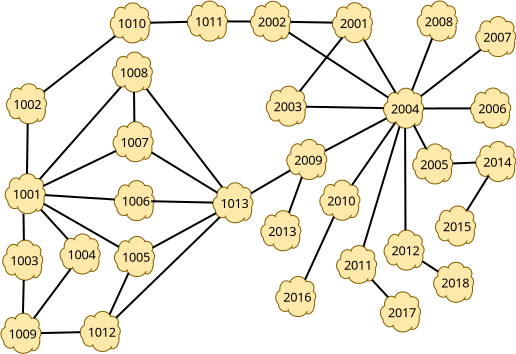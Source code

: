 <?xml version="1.0" encoding="UTF-8"?>
<dia:diagram xmlns:dia="http://www.lysator.liu.se/~alla/dia/">
  <dia:layer name="Fondo" visible="true">
    <dia:object type="Cisco - Cloud Gold" version="0" id="O0">
      <dia:attribute name="obj_pos">
        <dia:point val="8.85,8"/>
      </dia:attribute>
      <dia:attribute name="obj_bb">
        <dia:rectangle val="8.85,8.0;10.851,10.001"/>
      </dia:attribute>
      <dia:attribute name="elem_corner">
        <dia:point val="8.85,8"/>
      </dia:attribute>
      <dia:attribute name="elem_width">
        <dia:real val="2"/>
      </dia:attribute>
      <dia:attribute name="elem_height">
        <dia:real val="2"/>
      </dia:attribute>
      <dia:attribute name="line_width">
        <dia:real val="0.1"/>
      </dia:attribute>
      <dia:attribute name="line_colour">
        <dia:color val="#000000"/>
      </dia:attribute>
      <dia:attribute name="fill_colour">
        <dia:color val="#ffffff"/>
      </dia:attribute>
      <dia:attribute name="show_background">
        <dia:boolean val="true"/>
      </dia:attribute>
      <dia:attribute name="line_style">
        <dia:enum val="0"/>
        <dia:real val="1"/>
      </dia:attribute>
      <dia:attribute name="flip_horizontal">
        <dia:boolean val="false"/>
      </dia:attribute>
      <dia:attribute name="flip_vertical">
        <dia:boolean val="false"/>
      </dia:attribute>
    </dia:object>
    <dia:object type="Cisco - Cloud Gold" version="0" id="O1">
      <dia:attribute name="obj_pos">
        <dia:point val="8.915,3.506"/>
      </dia:attribute>
      <dia:attribute name="obj_bb">
        <dia:rectangle val="8.915,3.505;10.916,5.506"/>
      </dia:attribute>
      <dia:attribute name="elem_corner">
        <dia:point val="8.915,3.506"/>
      </dia:attribute>
      <dia:attribute name="elem_width">
        <dia:real val="2"/>
      </dia:attribute>
      <dia:attribute name="elem_height">
        <dia:real val="2"/>
      </dia:attribute>
      <dia:attribute name="line_width">
        <dia:real val="0.1"/>
      </dia:attribute>
      <dia:attribute name="line_colour">
        <dia:color val="#000000"/>
      </dia:attribute>
      <dia:attribute name="fill_colour">
        <dia:color val="#ffffff"/>
      </dia:attribute>
      <dia:attribute name="show_background">
        <dia:boolean val="true"/>
      </dia:attribute>
      <dia:attribute name="line_style">
        <dia:enum val="0"/>
        <dia:real val="1"/>
      </dia:attribute>
      <dia:attribute name="flip_horizontal">
        <dia:boolean val="false"/>
      </dia:attribute>
      <dia:attribute name="flip_vertical">
        <dia:boolean val="false"/>
      </dia:attribute>
    </dia:object>
    <dia:object type="Cisco - Cloud Gold" version="0" id="O2">
      <dia:attribute name="obj_pos">
        <dia:point val="14.105,-0.539"/>
      </dia:attribute>
      <dia:attribute name="obj_bb">
        <dia:rectangle val="14.105,-0.54;16.106,1.461"/>
      </dia:attribute>
      <dia:attribute name="elem_corner">
        <dia:point val="14.105,-0.539"/>
      </dia:attribute>
      <dia:attribute name="elem_width">
        <dia:real val="2"/>
      </dia:attribute>
      <dia:attribute name="elem_height">
        <dia:real val="2"/>
      </dia:attribute>
      <dia:attribute name="line_width">
        <dia:real val="0.1"/>
      </dia:attribute>
      <dia:attribute name="line_colour">
        <dia:color val="#000000"/>
      </dia:attribute>
      <dia:attribute name="fill_colour">
        <dia:color val="#ffffff"/>
      </dia:attribute>
      <dia:attribute name="show_background">
        <dia:boolean val="true"/>
      </dia:attribute>
      <dia:attribute name="line_style">
        <dia:enum val="0"/>
        <dia:real val="1"/>
      </dia:attribute>
      <dia:attribute name="flip_horizontal">
        <dia:boolean val="false"/>
      </dia:attribute>
      <dia:attribute name="flip_vertical">
        <dia:boolean val="false"/>
      </dia:attribute>
    </dia:object>
    <dia:object type="Cisco - Cloud Gold" version="0" id="O3">
      <dia:attribute name="obj_pos">
        <dia:point val="11.595,11.015"/>
      </dia:attribute>
      <dia:attribute name="obj_bb">
        <dia:rectangle val="11.595,11.015;13.596,13.016"/>
      </dia:attribute>
      <dia:attribute name="elem_corner">
        <dia:point val="11.595,11.015"/>
      </dia:attribute>
      <dia:attribute name="elem_width">
        <dia:real val="2"/>
      </dia:attribute>
      <dia:attribute name="elem_height">
        <dia:real val="2"/>
      </dia:attribute>
      <dia:attribute name="line_width">
        <dia:real val="0.1"/>
      </dia:attribute>
      <dia:attribute name="line_colour">
        <dia:color val="#000000"/>
      </dia:attribute>
      <dia:attribute name="fill_colour">
        <dia:color val="#ffffff"/>
      </dia:attribute>
      <dia:attribute name="show_background">
        <dia:boolean val="true"/>
      </dia:attribute>
      <dia:attribute name="line_style">
        <dia:enum val="0"/>
        <dia:real val="1"/>
      </dia:attribute>
      <dia:attribute name="flip_horizontal">
        <dia:boolean val="false"/>
      </dia:attribute>
      <dia:attribute name="flip_vertical">
        <dia:boolean val="false"/>
      </dia:attribute>
    </dia:object>
    <dia:object type="Cisco - Cloud Gold" version="0" id="O4">
      <dia:attribute name="obj_pos">
        <dia:point val="17.96,-0.629"/>
      </dia:attribute>
      <dia:attribute name="obj_bb">
        <dia:rectangle val="17.96,-0.63;19.961,1.371"/>
      </dia:attribute>
      <dia:attribute name="elem_corner">
        <dia:point val="17.96,-0.629"/>
      </dia:attribute>
      <dia:attribute name="elem_width">
        <dia:real val="2"/>
      </dia:attribute>
      <dia:attribute name="elem_height">
        <dia:real val="2"/>
      </dia:attribute>
      <dia:attribute name="line_width">
        <dia:real val="0.1"/>
      </dia:attribute>
      <dia:attribute name="line_colour">
        <dia:color val="#000000"/>
      </dia:attribute>
      <dia:attribute name="fill_colour">
        <dia:color val="#ffffff"/>
      </dia:attribute>
      <dia:attribute name="show_background">
        <dia:boolean val="true"/>
      </dia:attribute>
      <dia:attribute name="line_style">
        <dia:enum val="0"/>
        <dia:real val="1"/>
      </dia:attribute>
      <dia:attribute name="flip_horizontal">
        <dia:boolean val="false"/>
      </dia:attribute>
      <dia:attribute name="flip_vertical">
        <dia:boolean val="false"/>
      </dia:attribute>
    </dia:object>
    <dia:object type="Cisco - Cloud Gold" version="0" id="O5">
      <dia:attribute name="obj_pos">
        <dia:point val="8.726,11.325"/>
      </dia:attribute>
      <dia:attribute name="obj_bb">
        <dia:rectangle val="8.725,11.325;10.726,13.326"/>
      </dia:attribute>
      <dia:attribute name="elem_corner">
        <dia:point val="8.726,11.325"/>
      </dia:attribute>
      <dia:attribute name="elem_width">
        <dia:real val="2"/>
      </dia:attribute>
      <dia:attribute name="elem_height">
        <dia:real val="2"/>
      </dia:attribute>
      <dia:attribute name="line_width">
        <dia:real val="0.1"/>
      </dia:attribute>
      <dia:attribute name="line_colour">
        <dia:color val="#000000"/>
      </dia:attribute>
      <dia:attribute name="fill_colour">
        <dia:color val="#ffffff"/>
      </dia:attribute>
      <dia:attribute name="show_background">
        <dia:boolean val="true"/>
      </dia:attribute>
      <dia:attribute name="line_style">
        <dia:enum val="0"/>
        <dia:real val="1"/>
      </dia:attribute>
      <dia:attribute name="flip_horizontal">
        <dia:boolean val="false"/>
      </dia:attribute>
      <dia:attribute name="flip_vertical">
        <dia:boolean val="false"/>
      </dia:attribute>
    </dia:object>
    <dia:object type="Cisco - Cloud Gold" version="0" id="O6">
      <dia:attribute name="obj_pos">
        <dia:point val="8.64,14.98"/>
      </dia:attribute>
      <dia:attribute name="obj_bb">
        <dia:rectangle val="8.64,14.98;10.641,16.981"/>
      </dia:attribute>
      <dia:attribute name="elem_corner">
        <dia:point val="8.64,14.98"/>
      </dia:attribute>
      <dia:attribute name="elem_width">
        <dia:real val="2"/>
      </dia:attribute>
      <dia:attribute name="elem_height">
        <dia:real val="2"/>
      </dia:attribute>
      <dia:attribute name="line_width">
        <dia:real val="0.1"/>
      </dia:attribute>
      <dia:attribute name="line_colour">
        <dia:color val="#000000"/>
      </dia:attribute>
      <dia:attribute name="fill_colour">
        <dia:color val="#ffffff"/>
      </dia:attribute>
      <dia:attribute name="show_background">
        <dia:boolean val="true"/>
      </dia:attribute>
      <dia:attribute name="line_style">
        <dia:enum val="0"/>
        <dia:real val="1"/>
      </dia:attribute>
      <dia:attribute name="flip_horizontal">
        <dia:boolean val="false"/>
      </dia:attribute>
      <dia:attribute name="flip_vertical">
        <dia:boolean val="false"/>
      </dia:attribute>
    </dia:object>
    <dia:object type="Cisco - Cloud Gold" version="0" id="O7">
      <dia:attribute name="obj_pos">
        <dia:point val="14.206,1.923"/>
      </dia:attribute>
      <dia:attribute name="obj_bb">
        <dia:rectangle val="14.205,1.923;16.206,3.924"/>
      </dia:attribute>
      <dia:attribute name="elem_corner">
        <dia:point val="14.206,1.923"/>
      </dia:attribute>
      <dia:attribute name="elem_width">
        <dia:real val="2"/>
      </dia:attribute>
      <dia:attribute name="elem_height">
        <dia:real val="2"/>
      </dia:attribute>
      <dia:attribute name="line_width">
        <dia:real val="0.1"/>
      </dia:attribute>
      <dia:attribute name="line_colour">
        <dia:color val="#000000"/>
      </dia:attribute>
      <dia:attribute name="fill_colour">
        <dia:color val="#ffffff"/>
      </dia:attribute>
      <dia:attribute name="show_background">
        <dia:boolean val="true"/>
      </dia:attribute>
      <dia:attribute name="line_style">
        <dia:enum val="0"/>
        <dia:real val="1"/>
      </dia:attribute>
      <dia:attribute name="flip_horizontal">
        <dia:boolean val="false"/>
      </dia:attribute>
      <dia:attribute name="flip_vertical">
        <dia:boolean val="false"/>
      </dia:attribute>
    </dia:object>
    <dia:object type="Cisco - Cloud Gold" version="0" id="O8">
      <dia:attribute name="obj_pos">
        <dia:point val="14.245,5.403"/>
      </dia:attribute>
      <dia:attribute name="obj_bb">
        <dia:rectangle val="14.245,5.402;16.246,7.404"/>
      </dia:attribute>
      <dia:attribute name="elem_corner">
        <dia:point val="14.245,5.403"/>
      </dia:attribute>
      <dia:attribute name="elem_width">
        <dia:real val="2"/>
      </dia:attribute>
      <dia:attribute name="elem_height">
        <dia:real val="2"/>
      </dia:attribute>
      <dia:attribute name="line_width">
        <dia:real val="0.1"/>
      </dia:attribute>
      <dia:attribute name="line_colour">
        <dia:color val="#000000"/>
      </dia:attribute>
      <dia:attribute name="fill_colour">
        <dia:color val="#ffffff"/>
      </dia:attribute>
      <dia:attribute name="show_background">
        <dia:boolean val="true"/>
      </dia:attribute>
      <dia:attribute name="line_style">
        <dia:enum val="0"/>
        <dia:real val="1"/>
      </dia:attribute>
      <dia:attribute name="flip_horizontal">
        <dia:boolean val="false"/>
      </dia:attribute>
      <dia:attribute name="flip_vertical">
        <dia:boolean val="false"/>
      </dia:attribute>
    </dia:object>
    <dia:object type="Cisco - Cloud Gold" version="0" id="O9">
      <dia:attribute name="obj_pos">
        <dia:point val="19.235,8.458"/>
      </dia:attribute>
      <dia:attribute name="obj_bb">
        <dia:rectangle val="19.235,8.457;21.236,10.459"/>
      </dia:attribute>
      <dia:attribute name="elem_corner">
        <dia:point val="19.235,8.458"/>
      </dia:attribute>
      <dia:attribute name="elem_width">
        <dia:real val="2"/>
      </dia:attribute>
      <dia:attribute name="elem_height">
        <dia:real val="2"/>
      </dia:attribute>
      <dia:attribute name="line_width">
        <dia:real val="0.1"/>
      </dia:attribute>
      <dia:attribute name="line_colour">
        <dia:color val="#000000"/>
      </dia:attribute>
      <dia:attribute name="fill_colour">
        <dia:color val="#ffffff"/>
      </dia:attribute>
      <dia:attribute name="show_background">
        <dia:boolean val="true"/>
      </dia:attribute>
      <dia:attribute name="line_style">
        <dia:enum val="0"/>
        <dia:real val="1"/>
      </dia:attribute>
      <dia:attribute name="flip_horizontal">
        <dia:boolean val="false"/>
      </dia:attribute>
      <dia:attribute name="flip_vertical">
        <dia:boolean val="false"/>
      </dia:attribute>
    </dia:object>
    <dia:object type="Cisco - Cloud Gold" version="0" id="O10">
      <dia:attribute name="obj_pos">
        <dia:point val="12.601,14.888"/>
      </dia:attribute>
      <dia:attribute name="obj_bb">
        <dia:rectangle val="12.6,14.887;14.601,16.889"/>
      </dia:attribute>
      <dia:attribute name="elem_corner">
        <dia:point val="12.601,14.888"/>
      </dia:attribute>
      <dia:attribute name="elem_width">
        <dia:real val="2"/>
      </dia:attribute>
      <dia:attribute name="elem_height">
        <dia:real val="2"/>
      </dia:attribute>
      <dia:attribute name="line_width">
        <dia:real val="0.1"/>
      </dia:attribute>
      <dia:attribute name="line_colour">
        <dia:color val="#000000"/>
      </dia:attribute>
      <dia:attribute name="fill_colour">
        <dia:color val="#ffffff"/>
      </dia:attribute>
      <dia:attribute name="show_background">
        <dia:boolean val="true"/>
      </dia:attribute>
      <dia:attribute name="line_style">
        <dia:enum val="0"/>
        <dia:real val="1"/>
      </dia:attribute>
      <dia:attribute name="flip_horizontal">
        <dia:boolean val="false"/>
      </dia:attribute>
      <dia:attribute name="flip_vertical">
        <dia:boolean val="false"/>
      </dia:attribute>
    </dia:object>
    <dia:object type="Cisco - Cloud Gold" version="0" id="O11">
      <dia:attribute name="obj_pos">
        <dia:point val="14.316,11.143"/>
      </dia:attribute>
      <dia:attribute name="obj_bb">
        <dia:rectangle val="14.315,11.143;16.316,13.143"/>
      </dia:attribute>
      <dia:attribute name="elem_corner">
        <dia:point val="14.316,11.143"/>
      </dia:attribute>
      <dia:attribute name="elem_width">
        <dia:real val="2"/>
      </dia:attribute>
      <dia:attribute name="elem_height">
        <dia:real val="2"/>
      </dia:attribute>
      <dia:attribute name="line_width">
        <dia:real val="0.1"/>
      </dia:attribute>
      <dia:attribute name="line_colour">
        <dia:color val="#000000"/>
      </dia:attribute>
      <dia:attribute name="fill_colour">
        <dia:color val="#ffffff"/>
      </dia:attribute>
      <dia:attribute name="show_background">
        <dia:boolean val="true"/>
      </dia:attribute>
      <dia:attribute name="line_style">
        <dia:enum val="0"/>
        <dia:real val="1"/>
      </dia:attribute>
      <dia:attribute name="flip_horizontal">
        <dia:boolean val="false"/>
      </dia:attribute>
      <dia:attribute name="flip_vertical">
        <dia:boolean val="false"/>
      </dia:attribute>
    </dia:object>
    <dia:object type="Cisco - Cloud Gold" version="0" id="O12">
      <dia:attribute name="obj_pos">
        <dia:point val="14.306,8.348"/>
      </dia:attribute>
      <dia:attribute name="obj_bb">
        <dia:rectangle val="14.305,8.348;16.306,10.348"/>
      </dia:attribute>
      <dia:attribute name="elem_corner">
        <dia:point val="14.306,8.348"/>
      </dia:attribute>
      <dia:attribute name="elem_width">
        <dia:real val="2"/>
      </dia:attribute>
      <dia:attribute name="elem_height">
        <dia:real val="2"/>
      </dia:attribute>
      <dia:attribute name="line_width">
        <dia:real val="0.1"/>
      </dia:attribute>
      <dia:attribute name="line_colour">
        <dia:color val="#000000"/>
      </dia:attribute>
      <dia:attribute name="fill_colour">
        <dia:color val="#ffffff"/>
      </dia:attribute>
      <dia:attribute name="show_background">
        <dia:boolean val="true"/>
      </dia:attribute>
      <dia:attribute name="line_style">
        <dia:enum val="0"/>
        <dia:real val="1"/>
      </dia:attribute>
      <dia:attribute name="flip_horizontal">
        <dia:boolean val="false"/>
      </dia:attribute>
      <dia:attribute name="flip_vertical">
        <dia:boolean val="false"/>
      </dia:attribute>
    </dia:object>
    <dia:object type="Standard - Text" version="1" id="O13">
      <dia:attribute name="obj_pos">
        <dia:point val="9.989,4.518"/>
      </dia:attribute>
      <dia:attribute name="obj_bb">
        <dia:rectangle val="9.249,4.048;10.729,4.988"/>
      </dia:attribute>
      <dia:attribute name="text">
        <dia:composite type="text">
          <dia:attribute name="string">
            <dia:string>#1002#</dia:string>
          </dia:attribute>
          <dia:attribute name="font">
            <dia:font family="sans" style="0" name="Helvetica"/>
          </dia:attribute>
          <dia:attribute name="height">
            <dia:real val="0.8"/>
          </dia:attribute>
          <dia:attribute name="pos">
            <dia:point val="9.989,4.591"/>
          </dia:attribute>
          <dia:attribute name="color">
            <dia:color val="#000000"/>
          </dia:attribute>
          <dia:attribute name="alignment">
            <dia:enum val="1"/>
          </dia:attribute>
        </dia:composite>
      </dia:attribute>
      <dia:attribute name="valign">
        <dia:enum val="2"/>
      </dia:attribute>
      <dia:connections>
        <dia:connection handle="0" to="O1" connection="14"/>
      </dia:connections>
    </dia:object>
    <dia:object type="Standard - Text" version="1" id="O14">
      <dia:attribute name="obj_pos">
        <dia:point val="9.923,9.013"/>
      </dia:attribute>
      <dia:attribute name="obj_bb">
        <dia:rectangle val="9.183,8.543;10.663,9.483"/>
      </dia:attribute>
      <dia:attribute name="text">
        <dia:composite type="text">
          <dia:attribute name="string">
            <dia:string>#1001#</dia:string>
          </dia:attribute>
          <dia:attribute name="font">
            <dia:font family="sans" style="0" name="Helvetica"/>
          </dia:attribute>
          <dia:attribute name="height">
            <dia:real val="0.8"/>
          </dia:attribute>
          <dia:attribute name="pos">
            <dia:point val="9.923,9.085"/>
          </dia:attribute>
          <dia:attribute name="color">
            <dia:color val="#000000"/>
          </dia:attribute>
          <dia:attribute name="alignment">
            <dia:enum val="1"/>
          </dia:attribute>
        </dia:composite>
      </dia:attribute>
      <dia:attribute name="valign">
        <dia:enum val="2"/>
      </dia:attribute>
      <dia:connections>
        <dia:connection handle="0" to="O0" connection="14"/>
      </dia:connections>
    </dia:object>
    <dia:object type="Standard - Text" version="1" id="O15">
      <dia:attribute name="obj_pos">
        <dia:point val="9.799,12.338"/>
      </dia:attribute>
      <dia:attribute name="obj_bb">
        <dia:rectangle val="9.059,11.868;10.539,12.808"/>
      </dia:attribute>
      <dia:attribute name="text">
        <dia:composite type="text">
          <dia:attribute name="string">
            <dia:string>#1003#</dia:string>
          </dia:attribute>
          <dia:attribute name="font">
            <dia:font family="sans" style="0" name="Helvetica"/>
          </dia:attribute>
          <dia:attribute name="height">
            <dia:real val="0.8"/>
          </dia:attribute>
          <dia:attribute name="pos">
            <dia:point val="9.799,12.411"/>
          </dia:attribute>
          <dia:attribute name="color">
            <dia:color val="#000000"/>
          </dia:attribute>
          <dia:attribute name="alignment">
            <dia:enum val="1"/>
          </dia:attribute>
        </dia:composite>
      </dia:attribute>
      <dia:attribute name="valign">
        <dia:enum val="2"/>
      </dia:attribute>
      <dia:connections>
        <dia:connection handle="0" to="O5" connection="14"/>
      </dia:connections>
    </dia:object>
    <dia:object type="Standard - Text" version="1" id="O16">
      <dia:attribute name="obj_pos">
        <dia:point val="12.669,12.028"/>
      </dia:attribute>
      <dia:attribute name="obj_bb">
        <dia:rectangle val="11.929,11.558;13.409,12.498"/>
      </dia:attribute>
      <dia:attribute name="text">
        <dia:composite type="text">
          <dia:attribute name="string">
            <dia:string>#1004#</dia:string>
          </dia:attribute>
          <dia:attribute name="font">
            <dia:font family="sans" style="0" name="Helvetica"/>
          </dia:attribute>
          <dia:attribute name="height">
            <dia:real val="0.8"/>
          </dia:attribute>
          <dia:attribute name="pos">
            <dia:point val="12.669,12.101"/>
          </dia:attribute>
          <dia:attribute name="color">
            <dia:color val="#000000"/>
          </dia:attribute>
          <dia:attribute name="alignment">
            <dia:enum val="1"/>
          </dia:attribute>
        </dia:composite>
      </dia:attribute>
      <dia:attribute name="valign">
        <dia:enum val="2"/>
      </dia:attribute>
      <dia:connections>
        <dia:connection handle="0" to="O3" connection="14"/>
      </dia:connections>
    </dia:object>
    <dia:object type="Standard - Text" version="1" id="O17">
      <dia:attribute name="obj_pos">
        <dia:point val="15.379,9.361"/>
      </dia:attribute>
      <dia:attribute name="obj_bb">
        <dia:rectangle val="14.639,8.891;16.119,9.831"/>
      </dia:attribute>
      <dia:attribute name="text">
        <dia:composite type="text">
          <dia:attribute name="string">
            <dia:string>#1006#</dia:string>
          </dia:attribute>
          <dia:attribute name="font">
            <dia:font family="sans" style="0" name="Helvetica"/>
          </dia:attribute>
          <dia:attribute name="height">
            <dia:real val="0.8"/>
          </dia:attribute>
          <dia:attribute name="pos">
            <dia:point val="15.379,9.433"/>
          </dia:attribute>
          <dia:attribute name="color">
            <dia:color val="#000000"/>
          </dia:attribute>
          <dia:attribute name="alignment">
            <dia:enum val="1"/>
          </dia:attribute>
        </dia:composite>
      </dia:attribute>
      <dia:attribute name="valign">
        <dia:enum val="2"/>
      </dia:attribute>
      <dia:connections>
        <dia:connection handle="0" to="O12" connection="14"/>
      </dia:connections>
    </dia:object>
    <dia:object type="Standard - Text" version="1" id="O18">
      <dia:attribute name="obj_pos">
        <dia:point val="15.389,12.156"/>
      </dia:attribute>
      <dia:attribute name="obj_bb">
        <dia:rectangle val="14.649,11.686;16.129,12.626"/>
      </dia:attribute>
      <dia:attribute name="text">
        <dia:composite type="text">
          <dia:attribute name="string">
            <dia:string>#1005#</dia:string>
          </dia:attribute>
          <dia:attribute name="font">
            <dia:font family="sans" style="0" name="Helvetica"/>
          </dia:attribute>
          <dia:attribute name="height">
            <dia:real val="0.8"/>
          </dia:attribute>
          <dia:attribute name="pos">
            <dia:point val="15.389,12.228"/>
          </dia:attribute>
          <dia:attribute name="color">
            <dia:color val="#000000"/>
          </dia:attribute>
          <dia:attribute name="alignment">
            <dia:enum val="1"/>
          </dia:attribute>
        </dia:composite>
      </dia:attribute>
      <dia:attribute name="valign">
        <dia:enum val="2"/>
      </dia:attribute>
      <dia:connections>
        <dia:connection handle="0" to="O11" connection="14"/>
      </dia:connections>
    </dia:object>
    <dia:object type="Standard - Text" version="1" id="O19">
      <dia:attribute name="obj_pos">
        <dia:point val="15.319,6.416"/>
      </dia:attribute>
      <dia:attribute name="obj_bb">
        <dia:rectangle val="14.579,5.946;16.059,6.886"/>
      </dia:attribute>
      <dia:attribute name="text">
        <dia:composite type="text">
          <dia:attribute name="string">
            <dia:string>#1007#</dia:string>
          </dia:attribute>
          <dia:attribute name="font">
            <dia:font family="sans" style="0" name="Helvetica"/>
          </dia:attribute>
          <dia:attribute name="height">
            <dia:real val="0.8"/>
          </dia:attribute>
          <dia:attribute name="pos">
            <dia:point val="15.319,6.488"/>
          </dia:attribute>
          <dia:attribute name="color">
            <dia:color val="#000000"/>
          </dia:attribute>
          <dia:attribute name="alignment">
            <dia:enum val="1"/>
          </dia:attribute>
        </dia:composite>
      </dia:attribute>
      <dia:attribute name="valign">
        <dia:enum val="2"/>
      </dia:attribute>
      <dia:connections>
        <dia:connection handle="0" to="O8" connection="14"/>
      </dia:connections>
    </dia:object>
    <dia:object type="Standard - Text" version="1" id="O20">
      <dia:attribute name="obj_pos">
        <dia:point val="15.279,2.936"/>
      </dia:attribute>
      <dia:attribute name="obj_bb">
        <dia:rectangle val="14.539,2.466;16.019,3.406"/>
      </dia:attribute>
      <dia:attribute name="text">
        <dia:composite type="text">
          <dia:attribute name="string">
            <dia:string>#1008#</dia:string>
          </dia:attribute>
          <dia:attribute name="font">
            <dia:font family="sans" style="0" name="Helvetica"/>
          </dia:attribute>
          <dia:attribute name="height">
            <dia:real val="0.8"/>
          </dia:attribute>
          <dia:attribute name="pos">
            <dia:point val="15.279,3.008"/>
          </dia:attribute>
          <dia:attribute name="color">
            <dia:color val="#000000"/>
          </dia:attribute>
          <dia:attribute name="alignment">
            <dia:enum val="1"/>
          </dia:attribute>
        </dia:composite>
      </dia:attribute>
      <dia:attribute name="valign">
        <dia:enum val="2"/>
      </dia:attribute>
      <dia:connections>
        <dia:connection handle="0" to="O7" connection="14"/>
      </dia:connections>
    </dia:object>
    <dia:object type="Standard - Text" version="1" id="O21">
      <dia:attribute name="obj_pos">
        <dia:point val="9.714,15.993"/>
      </dia:attribute>
      <dia:attribute name="obj_bb">
        <dia:rectangle val="8.974,15.523;10.454,16.463"/>
      </dia:attribute>
      <dia:attribute name="text">
        <dia:composite type="text">
          <dia:attribute name="string">
            <dia:string>#1009#</dia:string>
          </dia:attribute>
          <dia:attribute name="font">
            <dia:font family="sans" style="0" name="Helvetica"/>
          </dia:attribute>
          <dia:attribute name="height">
            <dia:real val="0.8"/>
          </dia:attribute>
          <dia:attribute name="pos">
            <dia:point val="9.714,16.066"/>
          </dia:attribute>
          <dia:attribute name="color">
            <dia:color val="#000000"/>
          </dia:attribute>
          <dia:attribute name="alignment">
            <dia:enum val="1"/>
          </dia:attribute>
        </dia:composite>
      </dia:attribute>
      <dia:attribute name="valign">
        <dia:enum val="2"/>
      </dia:attribute>
      <dia:connections>
        <dia:connection handle="0" to="O6" connection="14"/>
      </dia:connections>
    </dia:object>
    <dia:object type="Standard - Text" version="1" id="O22">
      <dia:attribute name="obj_pos">
        <dia:point val="15.179,0.473"/>
      </dia:attribute>
      <dia:attribute name="obj_bb">
        <dia:rectangle val="14.439,0.003;15.919,0.943"/>
      </dia:attribute>
      <dia:attribute name="text">
        <dia:composite type="text">
          <dia:attribute name="string">
            <dia:string>#1010#</dia:string>
          </dia:attribute>
          <dia:attribute name="font">
            <dia:font family="sans" style="0" name="Helvetica"/>
          </dia:attribute>
          <dia:attribute name="height">
            <dia:real val="0.8"/>
          </dia:attribute>
          <dia:attribute name="pos">
            <dia:point val="15.179,0.546"/>
          </dia:attribute>
          <dia:attribute name="color">
            <dia:color val="#000000"/>
          </dia:attribute>
          <dia:attribute name="alignment">
            <dia:enum val="1"/>
          </dia:attribute>
        </dia:composite>
      </dia:attribute>
      <dia:attribute name="valign">
        <dia:enum val="2"/>
      </dia:attribute>
      <dia:connections>
        <dia:connection handle="0" to="O2" connection="14"/>
      </dia:connections>
    </dia:object>
    <dia:object type="Standard - Text" version="1" id="O23">
      <dia:attribute name="obj_pos">
        <dia:point val="19.034,0.383"/>
      </dia:attribute>
      <dia:attribute name="obj_bb">
        <dia:rectangle val="18.294,-0.087;19.774,0.853"/>
      </dia:attribute>
      <dia:attribute name="text">
        <dia:composite type="text">
          <dia:attribute name="string">
            <dia:string>#1011#</dia:string>
          </dia:attribute>
          <dia:attribute name="font">
            <dia:font family="sans" style="0" name="Helvetica"/>
          </dia:attribute>
          <dia:attribute name="height">
            <dia:real val="0.8"/>
          </dia:attribute>
          <dia:attribute name="pos">
            <dia:point val="19.034,0.456"/>
          </dia:attribute>
          <dia:attribute name="color">
            <dia:color val="#000000"/>
          </dia:attribute>
          <dia:attribute name="alignment">
            <dia:enum val="1"/>
          </dia:attribute>
        </dia:composite>
      </dia:attribute>
      <dia:attribute name="valign">
        <dia:enum val="2"/>
      </dia:attribute>
      <dia:connections>
        <dia:connection handle="0" to="O4" connection="14"/>
      </dia:connections>
    </dia:object>
    <dia:object type="Standard - Text" version="1" id="O24">
      <dia:attribute name="obj_pos">
        <dia:point val="13.674,15.901"/>
      </dia:attribute>
      <dia:attribute name="obj_bb">
        <dia:rectangle val="12.934,15.431;14.414,16.371"/>
      </dia:attribute>
      <dia:attribute name="text">
        <dia:composite type="text">
          <dia:attribute name="string">
            <dia:string>#1012#</dia:string>
          </dia:attribute>
          <dia:attribute name="font">
            <dia:font family="sans" style="0" name="Helvetica"/>
          </dia:attribute>
          <dia:attribute name="height">
            <dia:real val="0.8"/>
          </dia:attribute>
          <dia:attribute name="pos">
            <dia:point val="13.674,15.973"/>
          </dia:attribute>
          <dia:attribute name="color">
            <dia:color val="#000000"/>
          </dia:attribute>
          <dia:attribute name="alignment">
            <dia:enum val="1"/>
          </dia:attribute>
        </dia:composite>
      </dia:attribute>
      <dia:attribute name="valign">
        <dia:enum val="2"/>
      </dia:attribute>
      <dia:connections>
        <dia:connection handle="0" to="O10" connection="14"/>
      </dia:connections>
    </dia:object>
    <dia:object type="Standard - Text" version="1" id="O25">
      <dia:attribute name="obj_pos">
        <dia:point val="20.309,9.471"/>
      </dia:attribute>
      <dia:attribute name="obj_bb">
        <dia:rectangle val="19.569,9.001;21.049,9.941"/>
      </dia:attribute>
      <dia:attribute name="text">
        <dia:composite type="text">
          <dia:attribute name="string">
            <dia:string>#1013#</dia:string>
          </dia:attribute>
          <dia:attribute name="font">
            <dia:font family="sans" style="0" name="Helvetica"/>
          </dia:attribute>
          <dia:attribute name="height">
            <dia:real val="0.8"/>
          </dia:attribute>
          <dia:attribute name="pos">
            <dia:point val="20.309,9.543"/>
          </dia:attribute>
          <dia:attribute name="color">
            <dia:color val="#000000"/>
          </dia:attribute>
          <dia:attribute name="alignment">
            <dia:enum val="1"/>
          </dia:attribute>
        </dia:composite>
      </dia:attribute>
      <dia:attribute name="valign">
        <dia:enum val="2"/>
      </dia:attribute>
      <dia:connections>
        <dia:connection handle="0" to="O9" connection="14"/>
      </dia:connections>
    </dia:object>
    <dia:object type="Standard - Line" version="0" id="O26">
      <dia:attribute name="obj_pos">
        <dia:point val="9.938,8.001"/>
      </dia:attribute>
      <dia:attribute name="obj_bb">
        <dia:rectangle val="9.887,5.452;10.025,8.051"/>
      </dia:attribute>
      <dia:attribute name="conn_endpoints">
        <dia:point val="9.938,8.001"/>
        <dia:point val="9.974,5.503"/>
      </dia:attribute>
      <dia:attribute name="numcp">
        <dia:int val="1"/>
      </dia:attribute>
      <dia:connections>
        <dia:connection handle="0" to="O0" connection="14"/>
        <dia:connection handle="1" to="O1" connection="14"/>
      </dia:connections>
    </dia:object>
    <dia:object type="Standard - Line" version="0" id="O27">
      <dia:attribute name="obj_pos">
        <dia:point val="9.764,10"/>
      </dia:attribute>
      <dia:attribute name="obj_bb">
        <dia:rectangle val="9.713,9.949;9.834,11.382"/>
      </dia:attribute>
      <dia:attribute name="conn_endpoints">
        <dia:point val="9.764,10"/>
        <dia:point val="9.784,11.331"/>
      </dia:attribute>
      <dia:attribute name="numcp">
        <dia:int val="1"/>
      </dia:attribute>
      <dia:connections>
        <dia:connection handle="0" to="O0" connection="3"/>
        <dia:connection handle="1" to="O5" connection="14"/>
      </dia:connections>
    </dia:object>
    <dia:object type="Standard - Line" version="0" id="O28">
      <dia:attribute name="obj_pos">
        <dia:point val="10.634,9.794"/>
      </dia:attribute>
      <dia:attribute name="obj_bb">
        <dia:rectangle val="10.564,9.723;12.053,11.345"/>
      </dia:attribute>
      <dia:attribute name="conn_endpoints">
        <dia:point val="10.634,9.794"/>
        <dia:point val="11.982,11.274"/>
      </dia:attribute>
      <dia:attribute name="numcp">
        <dia:int val="1"/>
      </dia:attribute>
      <dia:connections>
        <dia:connection handle="0" to="O0" connection="14"/>
        <dia:connection handle="1" to="O3" connection="14"/>
      </dia:connections>
    </dia:object>
    <dia:object type="Standard - Line" version="0" id="O29">
      <dia:attribute name="obj_pos">
        <dia:point val="10.769,3.91"/>
      </dia:attribute>
      <dia:attribute name="obj_bb">
        <dia:rectangle val="10.699,1.044;14.427,3.98"/>
      </dia:attribute>
      <dia:attribute name="conn_endpoints">
        <dia:point val="10.769,3.91"/>
        <dia:point val="14.356,1.114"/>
      </dia:attribute>
      <dia:attribute name="numcp">
        <dia:int val="1"/>
      </dia:attribute>
      <dia:connections>
        <dia:connection handle="0" to="O1" connection="14"/>
        <dia:connection handle="1" to="O2" connection="14"/>
      </dia:connections>
    </dia:object>
    <dia:object type="Standard - Line" version="0" id="O30">
      <dia:attribute name="obj_pos">
        <dia:point val="16.106,0.452"/>
      </dia:attribute>
      <dia:attribute name="obj_bb">
        <dia:rectangle val="16.055,0.357;18.012,0.503"/>
      </dia:attribute>
      <dia:attribute name="conn_endpoints">
        <dia:point val="16.106,0.452"/>
        <dia:point val="17.96,0.408"/>
      </dia:attribute>
      <dia:attribute name="numcp">
        <dia:int val="1"/>
      </dia:attribute>
      <dia:connections>
        <dia:connection handle="0" to="O2" connection="14"/>
        <dia:connection handle="1" to="O4" connection="14"/>
      </dia:connections>
    </dia:object>
    <dia:object type="Standard - Line" version="0" id="O31">
      <dia:attribute name="obj_pos">
        <dia:point val="9.776,13.316"/>
      </dia:attribute>
      <dia:attribute name="obj_bb">
        <dia:rectangle val="9.686,13.265;9.827,15.038"/>
      </dia:attribute>
      <dia:attribute name="conn_endpoints">
        <dia:point val="9.776,13.316"/>
        <dia:point val="9.737,14.987"/>
      </dia:attribute>
      <dia:attribute name="numcp">
        <dia:int val="1"/>
      </dia:attribute>
      <dia:connections>
        <dia:connection handle="0" to="O5" connection="14"/>
        <dia:connection handle="1" to="O6" connection="14"/>
      </dia:connections>
    </dia:object>
    <dia:object type="Standard - Line" version="0" id="O32">
      <dia:attribute name="obj_pos">
        <dia:point val="12.126,12.757"/>
      </dia:attribute>
      <dia:attribute name="obj_bb">
        <dia:rectangle val="10.216,12.687;12.196,15.296"/>
      </dia:attribute>
      <dia:attribute name="conn_endpoints">
        <dia:point val="12.126,12.757"/>
        <dia:point val="10.286,15.226"/>
      </dia:attribute>
      <dia:attribute name="numcp">
        <dia:int val="1"/>
      </dia:attribute>
      <dia:connections>
        <dia:connection handle="0" to="O3" connection="14"/>
        <dia:connection handle="1" to="O6" connection="14"/>
      </dia:connections>
    </dia:object>
    <dia:object type="Standard - Line" version="0" id="O33">
      <dia:attribute name="obj_pos">
        <dia:point val="10.611,15.972"/>
      </dia:attribute>
      <dia:attribute name="obj_bb">
        <dia:rectangle val="10.56,15.875;12.651,16.024"/>
      </dia:attribute>
      <dia:attribute name="conn_endpoints">
        <dia:point val="10.611,15.972"/>
        <dia:point val="12.6,15.926"/>
      </dia:attribute>
      <dia:attribute name="numcp">
        <dia:int val="1"/>
      </dia:attribute>
      <dia:connections>
        <dia:connection handle="0" to="O6" connection="14"/>
        <dia:connection handle="1" to="O10" connection="14"/>
      </dia:connections>
    </dia:object>
    <dia:object type="Standard - Line" version="0" id="O34">
      <dia:attribute name="obj_pos">
        <dia:point val="10.776,9.503"/>
      </dia:attribute>
      <dia:attribute name="obj_bb">
        <dia:rectangle val="10.708,9.435;14.6,11.732"/>
      </dia:attribute>
      <dia:attribute name="conn_endpoints">
        <dia:point val="10.776,9.503"/>
        <dia:point val="14.532,11.663"/>
      </dia:attribute>
      <dia:attribute name="numcp">
        <dia:int val="1"/>
      </dia:attribute>
      <dia:connections>
        <dia:connection handle="0" to="O0" connection="14"/>
        <dia:connection handle="1" to="O11" connection="14"/>
      </dia:connections>
    </dia:object>
    <dia:object type="Standard - Line" version="0" id="O35">
      <dia:attribute name="obj_pos">
        <dia:point val="15.018,12.966"/>
      </dia:attribute>
      <dia:attribute name="obj_bb">
        <dia:rectangle val="14.0,12.9;15.084,15.111"/>
      </dia:attribute>
      <dia:attribute name="conn_endpoints">
        <dia:point val="15.018,12.966"/>
        <dia:point val="14.066,15.045"/>
      </dia:attribute>
      <dia:attribute name="numcp">
        <dia:int val="1"/>
      </dia:attribute>
      <dia:connections>
        <dia:connection handle="0" to="O11" connection="14"/>
        <dia:connection handle="1" to="O10" connection="14"/>
      </dia:connections>
    </dia:object>
    <dia:object type="Standard - Line" version="0" id="O36">
      <dia:attribute name="obj_pos">
        <dia:point val="14.394,15.203"/>
      </dia:attribute>
      <dia:attribute name="obj_bb">
        <dia:rectangle val="14.323,10.104;19.653,15.274"/>
      </dia:attribute>
      <dia:attribute name="conn_endpoints">
        <dia:point val="14.394,15.203"/>
        <dia:point val="19.582,10.175"/>
      </dia:attribute>
      <dia:attribute name="numcp">
        <dia:int val="1"/>
      </dia:attribute>
      <dia:connections>
        <dia:connection handle="0" to="O10" connection="14"/>
        <dia:connection handle="1" to="O9" connection="14"/>
      </dia:connections>
    </dia:object>
    <dia:object type="Standard - Line" version="0" id="O37">
      <dia:attribute name="obj_pos">
        <dia:point val="16.22,11.702"/>
      </dia:attribute>
      <dia:attribute name="obj_bb">
        <dia:rectangle val="16.152,9.903;19.461,11.77"/>
      </dia:attribute>
      <dia:attribute name="conn_endpoints">
        <dia:point val="16.22,11.702"/>
        <dia:point val="19.393,9.97"/>
      </dia:attribute>
      <dia:attribute name="numcp">
        <dia:int val="1"/>
      </dia:attribute>
      <dia:connections>
        <dia:connection handle="0" to="O11" connection="14"/>
        <dia:connection handle="1" to="O9" connection="14"/>
      </dia:connections>
    </dia:object>
    <dia:object type="Standard - Line" version="0" id="O38">
      <dia:attribute name="obj_pos">
        <dia:point val="19.239,9.447"/>
      </dia:attribute>
      <dia:attribute name="obj_bb">
        <dia:rectangle val="16.098,9.327;19.29,9.498"/>
      </dia:attribute>
      <dia:attribute name="conn_endpoints">
        <dia:point val="19.239,9.447"/>
        <dia:point val="16.149,9.378"/>
      </dia:attribute>
      <dia:attribute name="numcp">
        <dia:int val="1"/>
      </dia:attribute>
      <dia:connections>
        <dia:connection handle="0" to="O9" connection="14"/>
        <dia:connection handle="1" to="O12" connection="14"/>
      </dia:connections>
    </dia:object>
    <dia:object type="Standard - Line" version="0" id="O39">
      <dia:attribute name="obj_pos">
        <dia:point val="15.29,3.922"/>
      </dia:attribute>
      <dia:attribute name="obj_bb">
        <dia:rectangle val="15.239,3.872;15.358,5.457"/>
      </dia:attribute>
      <dia:attribute name="conn_endpoints">
        <dia:point val="15.29,3.922"/>
        <dia:point val="15.307,5.406"/>
      </dia:attribute>
      <dia:attribute name="numcp">
        <dia:int val="1"/>
      </dia:attribute>
      <dia:connections>
        <dia:connection handle="0" to="O7" connection="14"/>
        <dia:connection handle="1" to="O8" connection="14"/>
      </dia:connections>
    </dia:object>
    <dia:object type="Standard - Line" version="0" id="O40">
      <dia:attribute name="obj_pos">
        <dia:point val="10.574,8.274"/>
      </dia:attribute>
      <dia:attribute name="obj_bb">
        <dia:rectangle val="10.504,3.592;14.709,8.345"/>
      </dia:attribute>
      <dia:attribute name="conn_endpoints">
        <dia:point val="10.574,8.274"/>
        <dia:point val="14.638,3.663"/>
      </dia:attribute>
      <dia:attribute name="numcp">
        <dia:int val="1"/>
      </dia:attribute>
      <dia:connections>
        <dia:connection handle="0" to="O0" connection="14"/>
        <dia:connection handle="1" to="O7" connection="14"/>
      </dia:connections>
    </dia:object>
    <dia:object type="Standard - Line" version="0" id="O41">
      <dia:attribute name="obj_pos">
        <dia:point val="10.755,8.613"/>
      </dia:attribute>
      <dia:attribute name="obj_bb">
        <dia:rectangle val="10.688,6.798;14.452,8.679"/>
      </dia:attribute>
      <dia:attribute name="conn_endpoints">
        <dia:point val="10.755,8.613"/>
        <dia:point val="14.386,6.865"/>
      </dia:attribute>
      <dia:attribute name="numcp">
        <dia:int val="1"/>
      </dia:attribute>
      <dia:connections>
        <dia:connection handle="0" to="O0" connection="14"/>
        <dia:connection handle="1" to="O8" connection="14"/>
      </dia:connections>
    </dia:object>
    <dia:object type="Standard - Line" version="0" id="O42">
      <dia:attribute name="obj_pos">
        <dia:point val="16.166,6.934"/>
      </dia:attribute>
      <dia:attribute name="obj_bb">
        <dia:rectangle val="16.097,6.866;19.527,9.019"/>
      </dia:attribute>
      <dia:attribute name="conn_endpoints">
        <dia:point val="16.166,6.934"/>
        <dia:point val="19.458,8.95"/>
      </dia:attribute>
      <dia:attribute name="numcp">
        <dia:int val="1"/>
      </dia:attribute>
      <dia:connections>
        <dia:connection handle="0" to="O8" connection="14"/>
        <dia:connection handle="1" to="O9" connection="14"/>
      </dia:connections>
    </dia:object>
    <dia:object type="Standard - Line" version="0" id="O43">
      <dia:attribute name="obj_pos">
        <dia:point val="15.92,3.769"/>
      </dia:attribute>
      <dia:attribute name="obj_bb">
        <dia:rectangle val="15.85,3.699;19.772,8.752"/>
      </dia:attribute>
      <dia:attribute name="conn_endpoints">
        <dia:point val="15.92,3.769"/>
        <dia:point val="19.701,8.682"/>
      </dia:attribute>
      <dia:attribute name="numcp">
        <dia:int val="1"/>
      </dia:attribute>
      <dia:connections>
        <dia:connection handle="0" to="O7" connection="14"/>
        <dia:connection handle="1" to="O9" connection="14"/>
      </dia:connections>
    </dia:object>
    <dia:object type="Standard - Line" version="0" id="O44">
      <dia:attribute name="obj_pos">
        <dia:point val="10.84,9.071"/>
      </dia:attribute>
      <dia:attribute name="obj_bb">
        <dia:rectangle val="10.787,9.018;14.37,9.346"/>
      </dia:attribute>
      <dia:attribute name="conn_endpoints">
        <dia:point val="10.84,9.071"/>
        <dia:point val="14.317,9.293"/>
      </dia:attribute>
      <dia:attribute name="numcp">
        <dia:int val="1"/>
      </dia:attribute>
      <dia:connections>
        <dia:connection handle="0" to="O0" connection="14"/>
        <dia:connection handle="1" to="O12" connection="14"/>
      </dia:connections>
    </dia:object>
    <dia:object type="Cisco - Cloud Gold" version="0" id="O45">
      <dia:attribute name="obj_pos">
        <dia:point val="21.12,-0.616"/>
      </dia:attribute>
      <dia:attribute name="obj_bb">
        <dia:rectangle val="21.12,-0.616;23.121,1.385"/>
      </dia:attribute>
      <dia:attribute name="elem_corner">
        <dia:point val="21.12,-0.616"/>
      </dia:attribute>
      <dia:attribute name="elem_width">
        <dia:real val="2"/>
      </dia:attribute>
      <dia:attribute name="elem_height">
        <dia:real val="2"/>
      </dia:attribute>
      <dia:attribute name="line_width">
        <dia:real val="0.1"/>
      </dia:attribute>
      <dia:attribute name="line_colour">
        <dia:color val="#000000"/>
      </dia:attribute>
      <dia:attribute name="fill_colour">
        <dia:color val="#ffffff"/>
      </dia:attribute>
      <dia:attribute name="show_background">
        <dia:boolean val="true"/>
      </dia:attribute>
      <dia:attribute name="line_style">
        <dia:enum val="0"/>
        <dia:real val="1"/>
      </dia:attribute>
      <dia:attribute name="flip_horizontal">
        <dia:boolean val="false"/>
      </dia:attribute>
      <dia:attribute name="flip_vertical">
        <dia:boolean val="false"/>
      </dia:attribute>
    </dia:object>
    <dia:object type="Standard - Text" version="1" id="O46">
      <dia:attribute name="obj_pos">
        <dia:point val="22.194,0.397"/>
      </dia:attribute>
      <dia:attribute name="obj_bb">
        <dia:rectangle val="21.454,-0.073;22.934,0.867"/>
      </dia:attribute>
      <dia:attribute name="text">
        <dia:composite type="text">
          <dia:attribute name="string">
            <dia:string>#2002#</dia:string>
          </dia:attribute>
          <dia:attribute name="font">
            <dia:font family="sans" style="0" name="Helvetica"/>
          </dia:attribute>
          <dia:attribute name="height">
            <dia:real val="0.8"/>
          </dia:attribute>
          <dia:attribute name="pos">
            <dia:point val="22.194,0.47"/>
          </dia:attribute>
          <dia:attribute name="color">
            <dia:color val="#000000"/>
          </dia:attribute>
          <dia:attribute name="alignment">
            <dia:enum val="1"/>
          </dia:attribute>
        </dia:composite>
      </dia:attribute>
      <dia:attribute name="valign">
        <dia:enum val="2"/>
      </dia:attribute>
      <dia:connections>
        <dia:connection handle="0" to="O45" connection="14"/>
      </dia:connections>
    </dia:object>
    <dia:object type="Cisco - Cloud Gold" version="0" id="O47">
      <dia:attribute name="obj_pos">
        <dia:point val="21.903,3.624"/>
      </dia:attribute>
      <dia:attribute name="obj_bb">
        <dia:rectangle val="21.902,3.624;23.904,5.625"/>
      </dia:attribute>
      <dia:attribute name="elem_corner">
        <dia:point val="21.903,3.624"/>
      </dia:attribute>
      <dia:attribute name="elem_width">
        <dia:real val="2"/>
      </dia:attribute>
      <dia:attribute name="elem_height">
        <dia:real val="2"/>
      </dia:attribute>
      <dia:attribute name="line_width">
        <dia:real val="0.1"/>
      </dia:attribute>
      <dia:attribute name="line_colour">
        <dia:color val="#000000"/>
      </dia:attribute>
      <dia:attribute name="fill_colour">
        <dia:color val="#ffffff"/>
      </dia:attribute>
      <dia:attribute name="show_background">
        <dia:boolean val="true"/>
      </dia:attribute>
      <dia:attribute name="line_style">
        <dia:enum val="0"/>
        <dia:real val="1"/>
      </dia:attribute>
      <dia:attribute name="flip_horizontal">
        <dia:boolean val="false"/>
      </dia:attribute>
      <dia:attribute name="flip_vertical">
        <dia:boolean val="false"/>
      </dia:attribute>
    </dia:object>
    <dia:object type="Standard - Text" version="1" id="O48">
      <dia:attribute name="obj_pos">
        <dia:point val="22.976,4.637"/>
      </dia:attribute>
      <dia:attribute name="obj_bb">
        <dia:rectangle val="22.236,4.167;23.716,5.107"/>
      </dia:attribute>
      <dia:attribute name="text">
        <dia:composite type="text">
          <dia:attribute name="string">
            <dia:string>#2003#</dia:string>
          </dia:attribute>
          <dia:attribute name="font">
            <dia:font family="sans" style="0" name="Helvetica"/>
          </dia:attribute>
          <dia:attribute name="height">
            <dia:real val="0.8"/>
          </dia:attribute>
          <dia:attribute name="pos">
            <dia:point val="22.976,4.71"/>
          </dia:attribute>
          <dia:attribute name="color">
            <dia:color val="#000000"/>
          </dia:attribute>
          <dia:attribute name="alignment">
            <dia:enum val="1"/>
          </dia:attribute>
        </dia:composite>
      </dia:attribute>
      <dia:attribute name="valign">
        <dia:enum val="2"/>
      </dia:attribute>
      <dia:connections>
        <dia:connection handle="0" to="O47" connection="14"/>
      </dia:connections>
    </dia:object>
    <dia:object type="Cisco - Cloud Gold" version="0" id="O49">
      <dia:attribute name="obj_pos">
        <dia:point val="25.21,-0.548"/>
      </dia:attribute>
      <dia:attribute name="obj_bb">
        <dia:rectangle val="25.21,-0.549;27.211,1.452"/>
      </dia:attribute>
      <dia:attribute name="elem_corner">
        <dia:point val="25.21,-0.548"/>
      </dia:attribute>
      <dia:attribute name="elem_width">
        <dia:real val="2"/>
      </dia:attribute>
      <dia:attribute name="elem_height">
        <dia:real val="2"/>
      </dia:attribute>
      <dia:attribute name="line_width">
        <dia:real val="0.1"/>
      </dia:attribute>
      <dia:attribute name="line_colour">
        <dia:color val="#000000"/>
      </dia:attribute>
      <dia:attribute name="fill_colour">
        <dia:color val="#ffffff"/>
      </dia:attribute>
      <dia:attribute name="show_background">
        <dia:boolean val="true"/>
      </dia:attribute>
      <dia:attribute name="line_style">
        <dia:enum val="0"/>
        <dia:real val="1"/>
      </dia:attribute>
      <dia:attribute name="flip_horizontal">
        <dia:boolean val="false"/>
      </dia:attribute>
      <dia:attribute name="flip_vertical">
        <dia:boolean val="false"/>
      </dia:attribute>
    </dia:object>
    <dia:object type="Standard - Text" version="1" id="O50">
      <dia:attribute name="obj_pos">
        <dia:point val="26.284,0.465"/>
      </dia:attribute>
      <dia:attribute name="obj_bb">
        <dia:rectangle val="25.544,-0.005;27.024,0.935"/>
      </dia:attribute>
      <dia:attribute name="text">
        <dia:composite type="text">
          <dia:attribute name="string">
            <dia:string>#2001#</dia:string>
          </dia:attribute>
          <dia:attribute name="font">
            <dia:font family="sans" style="0" name="Helvetica"/>
          </dia:attribute>
          <dia:attribute name="height">
            <dia:real val="0.8"/>
          </dia:attribute>
          <dia:attribute name="pos">
            <dia:point val="26.284,0.537"/>
          </dia:attribute>
          <dia:attribute name="color">
            <dia:color val="#000000"/>
          </dia:attribute>
          <dia:attribute name="alignment">
            <dia:enum val="1"/>
          </dia:attribute>
        </dia:composite>
      </dia:attribute>
      <dia:attribute name="valign">
        <dia:enum val="2"/>
      </dia:attribute>
      <dia:connections>
        <dia:connection handle="0" to="O49" connection="14"/>
      </dia:connections>
    </dia:object>
    <dia:object type="Cisco - Cloud Gold" version="0" id="O51">
      <dia:attribute name="obj_pos">
        <dia:point val="27.768,3.729"/>
      </dia:attribute>
      <dia:attribute name="obj_bb">
        <dia:rectangle val="27.767,3.729;29.768,5.73"/>
      </dia:attribute>
      <dia:attribute name="elem_corner">
        <dia:point val="27.768,3.729"/>
      </dia:attribute>
      <dia:attribute name="elem_width">
        <dia:real val="2"/>
      </dia:attribute>
      <dia:attribute name="elem_height">
        <dia:real val="2"/>
      </dia:attribute>
      <dia:attribute name="line_width">
        <dia:real val="0.1"/>
      </dia:attribute>
      <dia:attribute name="line_colour">
        <dia:color val="#000000"/>
      </dia:attribute>
      <dia:attribute name="fill_colour">
        <dia:color val="#ffffff"/>
      </dia:attribute>
      <dia:attribute name="show_background">
        <dia:boolean val="true"/>
      </dia:attribute>
      <dia:attribute name="line_style">
        <dia:enum val="0"/>
        <dia:real val="1"/>
      </dia:attribute>
      <dia:attribute name="flip_horizontal">
        <dia:boolean val="false"/>
      </dia:attribute>
      <dia:attribute name="flip_vertical">
        <dia:boolean val="false"/>
      </dia:attribute>
    </dia:object>
    <dia:object type="Standard - Text" version="1" id="O52">
      <dia:attribute name="obj_pos">
        <dia:point val="28.841,4.742"/>
      </dia:attribute>
      <dia:attribute name="obj_bb">
        <dia:rectangle val="28.101,4.272;29.581,5.212"/>
      </dia:attribute>
      <dia:attribute name="text">
        <dia:composite type="text">
          <dia:attribute name="string">
            <dia:string>#2004#</dia:string>
          </dia:attribute>
          <dia:attribute name="font">
            <dia:font family="sans" style="0" name="Helvetica"/>
          </dia:attribute>
          <dia:attribute name="height">
            <dia:real val="0.8"/>
          </dia:attribute>
          <dia:attribute name="pos">
            <dia:point val="28.841,4.815"/>
          </dia:attribute>
          <dia:attribute name="color">
            <dia:color val="#000000"/>
          </dia:attribute>
          <dia:attribute name="alignment">
            <dia:enum val="1"/>
          </dia:attribute>
        </dia:composite>
      </dia:attribute>
      <dia:attribute name="valign">
        <dia:enum val="2"/>
      </dia:attribute>
      <dia:connections>
        <dia:connection handle="0" to="O51" connection="14"/>
      </dia:connections>
    </dia:object>
    <dia:object type="Cisco - Cloud Gold" version="0" id="O53">
      <dia:attribute name="obj_pos">
        <dia:point val="29.226,6.513"/>
      </dia:attribute>
      <dia:attribute name="obj_bb">
        <dia:rectangle val="29.225,6.513;31.226,8.514"/>
      </dia:attribute>
      <dia:attribute name="elem_corner">
        <dia:point val="29.226,6.513"/>
      </dia:attribute>
      <dia:attribute name="elem_width">
        <dia:real val="2"/>
      </dia:attribute>
      <dia:attribute name="elem_height">
        <dia:real val="2"/>
      </dia:attribute>
      <dia:attribute name="line_width">
        <dia:real val="0.1"/>
      </dia:attribute>
      <dia:attribute name="line_colour">
        <dia:color val="#000000"/>
      </dia:attribute>
      <dia:attribute name="fill_colour">
        <dia:color val="#ffffff"/>
      </dia:attribute>
      <dia:attribute name="show_background">
        <dia:boolean val="true"/>
      </dia:attribute>
      <dia:attribute name="line_style">
        <dia:enum val="0"/>
        <dia:real val="1"/>
      </dia:attribute>
      <dia:attribute name="flip_horizontal">
        <dia:boolean val="false"/>
      </dia:attribute>
      <dia:attribute name="flip_vertical">
        <dia:boolean val="false"/>
      </dia:attribute>
    </dia:object>
    <dia:object type="Standard - Text" version="1" id="O54">
      <dia:attribute name="obj_pos">
        <dia:point val="30.299,7.526"/>
      </dia:attribute>
      <dia:attribute name="obj_bb">
        <dia:rectangle val="29.559,7.056;31.039,7.996"/>
      </dia:attribute>
      <dia:attribute name="text">
        <dia:composite type="text">
          <dia:attribute name="string">
            <dia:string>#2005#</dia:string>
          </dia:attribute>
          <dia:attribute name="font">
            <dia:font family="sans" style="0" name="Helvetica"/>
          </dia:attribute>
          <dia:attribute name="height">
            <dia:real val="0.8"/>
          </dia:attribute>
          <dia:attribute name="pos">
            <dia:point val="30.299,7.598"/>
          </dia:attribute>
          <dia:attribute name="color">
            <dia:color val="#000000"/>
          </dia:attribute>
          <dia:attribute name="alignment">
            <dia:enum val="1"/>
          </dia:attribute>
        </dia:composite>
      </dia:attribute>
      <dia:attribute name="valign">
        <dia:enum val="2"/>
      </dia:attribute>
      <dia:connections>
        <dia:connection handle="0" to="O53" connection="14"/>
      </dia:connections>
    </dia:object>
    <dia:object type="Cisco - Cloud Gold" version="0" id="O55">
      <dia:attribute name="obj_pos">
        <dia:point val="32.383,6.391"/>
      </dia:attribute>
      <dia:attribute name="obj_bb">
        <dia:rectangle val="32.383,6.39;34.383,8.391"/>
      </dia:attribute>
      <dia:attribute name="elem_corner">
        <dia:point val="32.383,6.391"/>
      </dia:attribute>
      <dia:attribute name="elem_width">
        <dia:real val="2"/>
      </dia:attribute>
      <dia:attribute name="elem_height">
        <dia:real val="2"/>
      </dia:attribute>
      <dia:attribute name="line_width">
        <dia:real val="0.1"/>
      </dia:attribute>
      <dia:attribute name="line_colour">
        <dia:color val="#000000"/>
      </dia:attribute>
      <dia:attribute name="fill_colour">
        <dia:color val="#ffffff"/>
      </dia:attribute>
      <dia:attribute name="show_background">
        <dia:boolean val="true"/>
      </dia:attribute>
      <dia:attribute name="line_style">
        <dia:enum val="0"/>
        <dia:real val="1"/>
      </dia:attribute>
      <dia:attribute name="flip_horizontal">
        <dia:boolean val="false"/>
      </dia:attribute>
      <dia:attribute name="flip_vertical">
        <dia:boolean val="false"/>
      </dia:attribute>
    </dia:object>
    <dia:object type="Standard - Text" version="1" id="O56">
      <dia:attribute name="obj_pos">
        <dia:point val="33.456,7.403"/>
      </dia:attribute>
      <dia:attribute name="obj_bb">
        <dia:rectangle val="32.716,6.933;34.196,7.873"/>
      </dia:attribute>
      <dia:attribute name="text">
        <dia:composite type="text">
          <dia:attribute name="string">
            <dia:string>#2014#</dia:string>
          </dia:attribute>
          <dia:attribute name="font">
            <dia:font family="sans" style="0" name="Helvetica"/>
          </dia:attribute>
          <dia:attribute name="height">
            <dia:real val="0.8"/>
          </dia:attribute>
          <dia:attribute name="pos">
            <dia:point val="33.456,7.476"/>
          </dia:attribute>
          <dia:attribute name="color">
            <dia:color val="#000000"/>
          </dia:attribute>
          <dia:attribute name="alignment">
            <dia:enum val="1"/>
          </dia:attribute>
        </dia:composite>
      </dia:attribute>
      <dia:attribute name="valign">
        <dia:enum val="2"/>
      </dia:attribute>
      <dia:connections>
        <dia:connection handle="0" to="O55" connection="14"/>
      </dia:connections>
    </dia:object>
    <dia:object type="Cisco - Cloud Gold" version="0" id="O57">
      <dia:attribute name="obj_pos">
        <dia:point val="30.366,9.618"/>
      </dia:attribute>
      <dia:attribute name="obj_bb">
        <dia:rectangle val="30.365,9.617;32.366,11.618"/>
      </dia:attribute>
      <dia:attribute name="elem_corner">
        <dia:point val="30.366,9.618"/>
      </dia:attribute>
      <dia:attribute name="elem_width">
        <dia:real val="2"/>
      </dia:attribute>
      <dia:attribute name="elem_height">
        <dia:real val="2"/>
      </dia:attribute>
      <dia:attribute name="line_width">
        <dia:real val="0.1"/>
      </dia:attribute>
      <dia:attribute name="line_colour">
        <dia:color val="#000000"/>
      </dia:attribute>
      <dia:attribute name="fill_colour">
        <dia:color val="#ffffff"/>
      </dia:attribute>
      <dia:attribute name="show_background">
        <dia:boolean val="true"/>
      </dia:attribute>
      <dia:attribute name="line_style">
        <dia:enum val="0"/>
        <dia:real val="1"/>
      </dia:attribute>
      <dia:attribute name="flip_horizontal">
        <dia:boolean val="false"/>
      </dia:attribute>
      <dia:attribute name="flip_vertical">
        <dia:boolean val="false"/>
      </dia:attribute>
    </dia:object>
    <dia:object type="Standard - Text" version="1" id="O58">
      <dia:attribute name="obj_pos">
        <dia:point val="31.439,10.631"/>
      </dia:attribute>
      <dia:attribute name="obj_bb">
        <dia:rectangle val="30.699,10.161;32.179,11.101"/>
      </dia:attribute>
      <dia:attribute name="text">
        <dia:composite type="text">
          <dia:attribute name="string">
            <dia:string>#2015#</dia:string>
          </dia:attribute>
          <dia:attribute name="font">
            <dia:font family="sans" style="0" name="Helvetica"/>
          </dia:attribute>
          <dia:attribute name="height">
            <dia:real val="0.8"/>
          </dia:attribute>
          <dia:attribute name="pos">
            <dia:point val="31.439,10.703"/>
          </dia:attribute>
          <dia:attribute name="color">
            <dia:color val="#000000"/>
          </dia:attribute>
          <dia:attribute name="alignment">
            <dia:enum val="1"/>
          </dia:attribute>
        </dia:composite>
      </dia:attribute>
      <dia:attribute name="valign">
        <dia:enum val="2"/>
      </dia:attribute>
      <dia:connections>
        <dia:connection handle="0" to="O57" connection="14"/>
      </dia:connections>
    </dia:object>
    <dia:object type="Cisco - Cloud Gold" version="0" id="O59">
      <dia:attribute name="obj_pos">
        <dia:point val="32.123,3.72"/>
      </dia:attribute>
      <dia:attribute name="obj_bb">
        <dia:rectangle val="32.123,3.72;34.123,5.721"/>
      </dia:attribute>
      <dia:attribute name="elem_corner">
        <dia:point val="32.123,3.72"/>
      </dia:attribute>
      <dia:attribute name="elem_width">
        <dia:real val="2"/>
      </dia:attribute>
      <dia:attribute name="elem_height">
        <dia:real val="2"/>
      </dia:attribute>
      <dia:attribute name="line_width">
        <dia:real val="0.1"/>
      </dia:attribute>
      <dia:attribute name="line_colour">
        <dia:color val="#000000"/>
      </dia:attribute>
      <dia:attribute name="fill_colour">
        <dia:color val="#ffffff"/>
      </dia:attribute>
      <dia:attribute name="show_background">
        <dia:boolean val="true"/>
      </dia:attribute>
      <dia:attribute name="line_style">
        <dia:enum val="0"/>
        <dia:real val="1"/>
      </dia:attribute>
      <dia:attribute name="flip_horizontal">
        <dia:boolean val="false"/>
      </dia:attribute>
      <dia:attribute name="flip_vertical">
        <dia:boolean val="false"/>
      </dia:attribute>
    </dia:object>
    <dia:object type="Standard - Text" version="1" id="O60">
      <dia:attribute name="obj_pos">
        <dia:point val="33.196,4.733"/>
      </dia:attribute>
      <dia:attribute name="obj_bb">
        <dia:rectangle val="32.456,4.263;33.936,5.203"/>
      </dia:attribute>
      <dia:attribute name="text">
        <dia:composite type="text">
          <dia:attribute name="string">
            <dia:string>#2006#</dia:string>
          </dia:attribute>
          <dia:attribute name="font">
            <dia:font family="sans" style="0" name="Helvetica"/>
          </dia:attribute>
          <dia:attribute name="height">
            <dia:real val="0.8"/>
          </dia:attribute>
          <dia:attribute name="pos">
            <dia:point val="33.196,4.806"/>
          </dia:attribute>
          <dia:attribute name="color">
            <dia:color val="#000000"/>
          </dia:attribute>
          <dia:attribute name="alignment">
            <dia:enum val="1"/>
          </dia:attribute>
        </dia:composite>
      </dia:attribute>
      <dia:attribute name="valign">
        <dia:enum val="2"/>
      </dia:attribute>
      <dia:connections>
        <dia:connection handle="0" to="O59" connection="14"/>
      </dia:connections>
    </dia:object>
    <dia:object type="Cisco - Cloud Gold" version="0" id="O61">
      <dia:attribute name="obj_pos">
        <dia:point val="32.38,0.148"/>
      </dia:attribute>
      <dia:attribute name="obj_bb">
        <dia:rectangle val="32.38,0.147;34.381,2.148"/>
      </dia:attribute>
      <dia:attribute name="elem_corner">
        <dia:point val="32.38,0.148"/>
      </dia:attribute>
      <dia:attribute name="elem_width">
        <dia:real val="2"/>
      </dia:attribute>
      <dia:attribute name="elem_height">
        <dia:real val="2"/>
      </dia:attribute>
      <dia:attribute name="line_width">
        <dia:real val="0.1"/>
      </dia:attribute>
      <dia:attribute name="line_colour">
        <dia:color val="#000000"/>
      </dia:attribute>
      <dia:attribute name="fill_colour">
        <dia:color val="#ffffff"/>
      </dia:attribute>
      <dia:attribute name="show_background">
        <dia:boolean val="true"/>
      </dia:attribute>
      <dia:attribute name="line_style">
        <dia:enum val="0"/>
        <dia:real val="1"/>
      </dia:attribute>
      <dia:attribute name="flip_horizontal">
        <dia:boolean val="false"/>
      </dia:attribute>
      <dia:attribute name="flip_vertical">
        <dia:boolean val="false"/>
      </dia:attribute>
    </dia:object>
    <dia:object type="Standard - Text" version="1" id="O62">
      <dia:attribute name="obj_pos">
        <dia:point val="33.454,1.161"/>
      </dia:attribute>
      <dia:attribute name="obj_bb">
        <dia:rectangle val="32.714,0.691;34.194,1.631"/>
      </dia:attribute>
      <dia:attribute name="text">
        <dia:composite type="text">
          <dia:attribute name="string">
            <dia:string>#2007#</dia:string>
          </dia:attribute>
          <dia:attribute name="font">
            <dia:font family="sans" style="0" name="Helvetica"/>
          </dia:attribute>
          <dia:attribute name="height">
            <dia:real val="0.8"/>
          </dia:attribute>
          <dia:attribute name="pos">
            <dia:point val="33.454,1.233"/>
          </dia:attribute>
          <dia:attribute name="color">
            <dia:color val="#000000"/>
          </dia:attribute>
          <dia:attribute name="alignment">
            <dia:enum val="1"/>
          </dia:attribute>
        </dia:composite>
      </dia:attribute>
      <dia:attribute name="valign">
        <dia:enum val="2"/>
      </dia:attribute>
      <dia:connections>
        <dia:connection handle="0" to="O61" connection="14"/>
      </dia:connections>
    </dia:object>
    <dia:object type="Cisco - Cloud Gold" version="0" id="O63">
      <dia:attribute name="obj_pos">
        <dia:point val="29.453,-0.632"/>
      </dia:attribute>
      <dia:attribute name="obj_bb">
        <dia:rectangle val="29.453,-0.632;31.453,1.369"/>
      </dia:attribute>
      <dia:attribute name="elem_corner">
        <dia:point val="29.453,-0.632"/>
      </dia:attribute>
      <dia:attribute name="elem_width">
        <dia:real val="2"/>
      </dia:attribute>
      <dia:attribute name="elem_height">
        <dia:real val="2"/>
      </dia:attribute>
      <dia:attribute name="line_width">
        <dia:real val="0.1"/>
      </dia:attribute>
      <dia:attribute name="line_colour">
        <dia:color val="#000000"/>
      </dia:attribute>
      <dia:attribute name="fill_colour">
        <dia:color val="#ffffff"/>
      </dia:attribute>
      <dia:attribute name="show_background">
        <dia:boolean val="true"/>
      </dia:attribute>
      <dia:attribute name="line_style">
        <dia:enum val="0"/>
        <dia:real val="1"/>
      </dia:attribute>
      <dia:attribute name="flip_horizontal">
        <dia:boolean val="false"/>
      </dia:attribute>
      <dia:attribute name="flip_vertical">
        <dia:boolean val="false"/>
      </dia:attribute>
    </dia:object>
    <dia:object type="Standard - Text" version="1" id="O64">
      <dia:attribute name="obj_pos">
        <dia:point val="30.526,0.381"/>
      </dia:attribute>
      <dia:attribute name="obj_bb">
        <dia:rectangle val="29.786,-0.089;31.266,0.851"/>
      </dia:attribute>
      <dia:attribute name="text">
        <dia:composite type="text">
          <dia:attribute name="string">
            <dia:string>#2008#</dia:string>
          </dia:attribute>
          <dia:attribute name="font">
            <dia:font family="sans" style="0" name="Helvetica"/>
          </dia:attribute>
          <dia:attribute name="height">
            <dia:real val="0.8"/>
          </dia:attribute>
          <dia:attribute name="pos">
            <dia:point val="30.526,0.453"/>
          </dia:attribute>
          <dia:attribute name="color">
            <dia:color val="#000000"/>
          </dia:attribute>
          <dia:attribute name="alignment">
            <dia:enum val="1"/>
          </dia:attribute>
        </dia:composite>
      </dia:attribute>
      <dia:attribute name="valign">
        <dia:enum val="2"/>
      </dia:attribute>
      <dia:connections>
        <dia:connection handle="0" to="O63" connection="14"/>
      </dia:connections>
    </dia:object>
    <dia:object type="Cisco - Cloud Gold" version="0" id="O65">
      <dia:attribute name="obj_pos">
        <dia:point val="25.418,11.598"/>
      </dia:attribute>
      <dia:attribute name="obj_bb">
        <dia:rectangle val="25.418,11.598;27.419,13.488"/>
      </dia:attribute>
      <dia:attribute name="elem_corner">
        <dia:point val="25.418,11.598"/>
      </dia:attribute>
      <dia:attribute name="elem_width">
        <dia:real val="2"/>
      </dia:attribute>
      <dia:attribute name="elem_height">
        <dia:real val="1.889"/>
      </dia:attribute>
      <dia:attribute name="line_width">
        <dia:real val="0.1"/>
      </dia:attribute>
      <dia:attribute name="line_colour">
        <dia:color val="#000000"/>
      </dia:attribute>
      <dia:attribute name="fill_colour">
        <dia:color val="#ffffff"/>
      </dia:attribute>
      <dia:attribute name="show_background">
        <dia:boolean val="true"/>
      </dia:attribute>
      <dia:attribute name="line_style">
        <dia:enum val="0"/>
        <dia:real val="1"/>
      </dia:attribute>
      <dia:attribute name="flip_horizontal">
        <dia:boolean val="false"/>
      </dia:attribute>
      <dia:attribute name="flip_vertical">
        <dia:boolean val="false"/>
      </dia:attribute>
    </dia:object>
    <dia:object type="Standard - Text" version="1" id="O66">
      <dia:attribute name="obj_pos">
        <dia:point val="26.491,12.555"/>
      </dia:attribute>
      <dia:attribute name="obj_bb">
        <dia:rectangle val="25.751,12.085;27.231,13.025"/>
      </dia:attribute>
      <dia:attribute name="text">
        <dia:composite type="text">
          <dia:attribute name="string">
            <dia:string>#2011#</dia:string>
          </dia:attribute>
          <dia:attribute name="font">
            <dia:font family="sans" style="0" name="Helvetica"/>
          </dia:attribute>
          <dia:attribute name="height">
            <dia:real val="0.8"/>
          </dia:attribute>
          <dia:attribute name="pos">
            <dia:point val="26.491,12.627"/>
          </dia:attribute>
          <dia:attribute name="color">
            <dia:color val="#000000"/>
          </dia:attribute>
          <dia:attribute name="alignment">
            <dia:enum val="1"/>
          </dia:attribute>
        </dia:composite>
      </dia:attribute>
      <dia:attribute name="valign">
        <dia:enum val="2"/>
      </dia:attribute>
      <dia:connections>
        <dia:connection handle="0" to="O65" connection="14"/>
      </dia:connections>
    </dia:object>
    <dia:object type="Cisco - Cloud Gold" version="0" id="O67">
      <dia:attribute name="obj_pos">
        <dia:point val="24.583,8.328"/>
      </dia:attribute>
      <dia:attribute name="obj_bb">
        <dia:rectangle val="24.582,8.328;26.584,10.329"/>
      </dia:attribute>
      <dia:attribute name="elem_corner">
        <dia:point val="24.583,8.328"/>
      </dia:attribute>
      <dia:attribute name="elem_width">
        <dia:real val="2"/>
      </dia:attribute>
      <dia:attribute name="elem_height">
        <dia:real val="2"/>
      </dia:attribute>
      <dia:attribute name="line_width">
        <dia:real val="0.1"/>
      </dia:attribute>
      <dia:attribute name="line_colour">
        <dia:color val="#000000"/>
      </dia:attribute>
      <dia:attribute name="fill_colour">
        <dia:color val="#ffffff"/>
      </dia:attribute>
      <dia:attribute name="show_background">
        <dia:boolean val="true"/>
      </dia:attribute>
      <dia:attribute name="line_style">
        <dia:enum val="0"/>
        <dia:real val="1"/>
      </dia:attribute>
      <dia:attribute name="flip_horizontal">
        <dia:boolean val="false"/>
      </dia:attribute>
      <dia:attribute name="flip_vertical">
        <dia:boolean val="false"/>
      </dia:attribute>
    </dia:object>
    <dia:object type="Standard - Text" version="1" id="O68">
      <dia:attribute name="obj_pos">
        <dia:point val="25.656,9.341"/>
      </dia:attribute>
      <dia:attribute name="obj_bb">
        <dia:rectangle val="24.916,8.871;26.396,9.811"/>
      </dia:attribute>
      <dia:attribute name="text">
        <dia:composite type="text">
          <dia:attribute name="string">
            <dia:string>#2010#</dia:string>
          </dia:attribute>
          <dia:attribute name="font">
            <dia:font family="sans" style="0" name="Helvetica"/>
          </dia:attribute>
          <dia:attribute name="height">
            <dia:real val="0.8"/>
          </dia:attribute>
          <dia:attribute name="pos">
            <dia:point val="25.656,9.413"/>
          </dia:attribute>
          <dia:attribute name="color">
            <dia:color val="#000000"/>
          </dia:attribute>
          <dia:attribute name="alignment">
            <dia:enum val="1"/>
          </dia:attribute>
        </dia:composite>
      </dia:attribute>
      <dia:attribute name="valign">
        <dia:enum val="2"/>
      </dia:attribute>
      <dia:connections>
        <dia:connection handle="0" to="O67" connection="14"/>
      </dia:connections>
    </dia:object>
    <dia:object type="Cisco - Cloud Gold" version="0" id="O69">
      <dia:attribute name="obj_pos">
        <dia:point val="30.273,12.433"/>
      </dia:attribute>
      <dia:attribute name="obj_bb">
        <dia:rectangle val="30.273,12.432;32.273,14.434"/>
      </dia:attribute>
      <dia:attribute name="elem_corner">
        <dia:point val="30.273,12.433"/>
      </dia:attribute>
      <dia:attribute name="elem_width">
        <dia:real val="2"/>
      </dia:attribute>
      <dia:attribute name="elem_height">
        <dia:real val="2"/>
      </dia:attribute>
      <dia:attribute name="line_width">
        <dia:real val="0.1"/>
      </dia:attribute>
      <dia:attribute name="line_colour">
        <dia:color val="#000000"/>
      </dia:attribute>
      <dia:attribute name="fill_colour">
        <dia:color val="#ffffff"/>
      </dia:attribute>
      <dia:attribute name="show_background">
        <dia:boolean val="true"/>
      </dia:attribute>
      <dia:attribute name="line_style">
        <dia:enum val="0"/>
        <dia:real val="1"/>
      </dia:attribute>
      <dia:attribute name="flip_horizontal">
        <dia:boolean val="false"/>
      </dia:attribute>
      <dia:attribute name="flip_vertical">
        <dia:boolean val="false"/>
      </dia:attribute>
    </dia:object>
    <dia:object type="Standard - Text" version="1" id="O70">
      <dia:attribute name="obj_pos">
        <dia:point val="31.346,13.446"/>
      </dia:attribute>
      <dia:attribute name="obj_bb">
        <dia:rectangle val="30.606,12.976;32.086,13.916"/>
      </dia:attribute>
      <dia:attribute name="text">
        <dia:composite type="text">
          <dia:attribute name="string">
            <dia:string>#2018#</dia:string>
          </dia:attribute>
          <dia:attribute name="font">
            <dia:font family="sans" style="0" name="Helvetica"/>
          </dia:attribute>
          <dia:attribute name="height">
            <dia:real val="0.8"/>
          </dia:attribute>
          <dia:attribute name="pos">
            <dia:point val="31.346,13.518"/>
          </dia:attribute>
          <dia:attribute name="color">
            <dia:color val="#000000"/>
          </dia:attribute>
          <dia:attribute name="alignment">
            <dia:enum val="1"/>
          </dia:attribute>
        </dia:composite>
      </dia:attribute>
      <dia:attribute name="valign">
        <dia:enum val="2"/>
      </dia:attribute>
      <dia:connections>
        <dia:connection handle="0" to="O69" connection="14"/>
      </dia:connections>
    </dia:object>
    <dia:object type="Cisco - Cloud Gold" version="0" id="O71">
      <dia:attribute name="obj_pos">
        <dia:point val="27.613,13.913"/>
      </dia:attribute>
      <dia:attribute name="obj_bb">
        <dia:rectangle val="27.613,13.912;29.613,15.914"/>
      </dia:attribute>
      <dia:attribute name="elem_corner">
        <dia:point val="27.613,13.913"/>
      </dia:attribute>
      <dia:attribute name="elem_width">
        <dia:real val="2"/>
      </dia:attribute>
      <dia:attribute name="elem_height">
        <dia:real val="2"/>
      </dia:attribute>
      <dia:attribute name="line_width">
        <dia:real val="0.1"/>
      </dia:attribute>
      <dia:attribute name="line_colour">
        <dia:color val="#000000"/>
      </dia:attribute>
      <dia:attribute name="fill_colour">
        <dia:color val="#ffffff"/>
      </dia:attribute>
      <dia:attribute name="show_background">
        <dia:boolean val="true"/>
      </dia:attribute>
      <dia:attribute name="line_style">
        <dia:enum val="0"/>
        <dia:real val="1"/>
      </dia:attribute>
      <dia:attribute name="flip_horizontal">
        <dia:boolean val="false"/>
      </dia:attribute>
      <dia:attribute name="flip_vertical">
        <dia:boolean val="false"/>
      </dia:attribute>
    </dia:object>
    <dia:object type="Standard - Text" version="1" id="O72">
      <dia:attribute name="obj_pos">
        <dia:point val="28.686,14.926"/>
      </dia:attribute>
      <dia:attribute name="obj_bb">
        <dia:rectangle val="27.946,14.456;29.426,15.396"/>
      </dia:attribute>
      <dia:attribute name="text">
        <dia:composite type="text">
          <dia:attribute name="string">
            <dia:string>#2017#</dia:string>
          </dia:attribute>
          <dia:attribute name="font">
            <dia:font family="sans" style="0" name="Helvetica"/>
          </dia:attribute>
          <dia:attribute name="height">
            <dia:real val="0.8"/>
          </dia:attribute>
          <dia:attribute name="pos">
            <dia:point val="28.686,14.998"/>
          </dia:attribute>
          <dia:attribute name="color">
            <dia:color val="#000000"/>
          </dia:attribute>
          <dia:attribute name="alignment">
            <dia:enum val="1"/>
          </dia:attribute>
        </dia:composite>
      </dia:attribute>
      <dia:attribute name="valign">
        <dia:enum val="2"/>
      </dia:attribute>
      <dia:connections>
        <dia:connection handle="0" to="O71" connection="14"/>
      </dia:connections>
    </dia:object>
    <dia:object type="Cisco - Cloud Gold" version="0" id="O73">
      <dia:attribute name="obj_pos">
        <dia:point val="22.378,13.143"/>
      </dia:attribute>
      <dia:attribute name="obj_bb">
        <dia:rectangle val="22.378,13.143;24.378,15.143"/>
      </dia:attribute>
      <dia:attribute name="elem_corner">
        <dia:point val="22.378,13.143"/>
      </dia:attribute>
      <dia:attribute name="elem_width">
        <dia:real val="2"/>
      </dia:attribute>
      <dia:attribute name="elem_height">
        <dia:real val="2"/>
      </dia:attribute>
      <dia:attribute name="line_width">
        <dia:real val="0.1"/>
      </dia:attribute>
      <dia:attribute name="line_colour">
        <dia:color val="#000000"/>
      </dia:attribute>
      <dia:attribute name="fill_colour">
        <dia:color val="#ffffff"/>
      </dia:attribute>
      <dia:attribute name="show_background">
        <dia:boolean val="true"/>
      </dia:attribute>
      <dia:attribute name="line_style">
        <dia:enum val="0"/>
        <dia:real val="1"/>
      </dia:attribute>
      <dia:attribute name="flip_horizontal">
        <dia:boolean val="false"/>
      </dia:attribute>
      <dia:attribute name="flip_vertical">
        <dia:boolean val="false"/>
      </dia:attribute>
    </dia:object>
    <dia:object type="Standard - Text" version="1" id="O74">
      <dia:attribute name="obj_pos">
        <dia:point val="23.451,14.156"/>
      </dia:attribute>
      <dia:attribute name="obj_bb">
        <dia:rectangle val="22.711,13.686;24.191,14.626"/>
      </dia:attribute>
      <dia:attribute name="text">
        <dia:composite type="text">
          <dia:attribute name="string">
            <dia:string>#2016#</dia:string>
          </dia:attribute>
          <dia:attribute name="font">
            <dia:font family="sans" style="0" name="Helvetica"/>
          </dia:attribute>
          <dia:attribute name="height">
            <dia:real val="0.8"/>
          </dia:attribute>
          <dia:attribute name="pos">
            <dia:point val="23.451,14.228"/>
          </dia:attribute>
          <dia:attribute name="color">
            <dia:color val="#000000"/>
          </dia:attribute>
          <dia:attribute name="alignment">
            <dia:enum val="1"/>
          </dia:attribute>
        </dia:composite>
      </dia:attribute>
      <dia:attribute name="valign">
        <dia:enum val="2"/>
      </dia:attribute>
      <dia:connections>
        <dia:connection handle="0" to="O73" connection="14"/>
      </dia:connections>
    </dia:object>
    <dia:object type="Cisco - Cloud Gold" version="0" id="O75">
      <dia:attribute name="obj_pos">
        <dia:point val="22.928,6.293"/>
      </dia:attribute>
      <dia:attribute name="obj_bb">
        <dia:rectangle val="22.927,6.293;24.928,8.293"/>
      </dia:attribute>
      <dia:attribute name="elem_corner">
        <dia:point val="22.928,6.293"/>
      </dia:attribute>
      <dia:attribute name="elem_width">
        <dia:real val="2"/>
      </dia:attribute>
      <dia:attribute name="elem_height">
        <dia:real val="2"/>
      </dia:attribute>
      <dia:attribute name="line_width">
        <dia:real val="0.1"/>
      </dia:attribute>
      <dia:attribute name="line_colour">
        <dia:color val="#000000"/>
      </dia:attribute>
      <dia:attribute name="fill_colour">
        <dia:color val="#ffffff"/>
      </dia:attribute>
      <dia:attribute name="show_background">
        <dia:boolean val="true"/>
      </dia:attribute>
      <dia:attribute name="line_style">
        <dia:enum val="0"/>
        <dia:real val="1"/>
      </dia:attribute>
      <dia:attribute name="flip_horizontal">
        <dia:boolean val="false"/>
      </dia:attribute>
      <dia:attribute name="flip_vertical">
        <dia:boolean val="false"/>
      </dia:attribute>
    </dia:object>
    <dia:object type="Standard - Text" version="1" id="O76">
      <dia:attribute name="obj_pos">
        <dia:point val="24.001,7.306"/>
      </dia:attribute>
      <dia:attribute name="obj_bb">
        <dia:rectangle val="23.261,6.836;24.741,7.776"/>
      </dia:attribute>
      <dia:attribute name="text">
        <dia:composite type="text">
          <dia:attribute name="string">
            <dia:string>#2009#</dia:string>
          </dia:attribute>
          <dia:attribute name="font">
            <dia:font family="sans" style="0" name="Helvetica"/>
          </dia:attribute>
          <dia:attribute name="height">
            <dia:real val="0.8"/>
          </dia:attribute>
          <dia:attribute name="pos">
            <dia:point val="24.001,7.378"/>
          </dia:attribute>
          <dia:attribute name="color">
            <dia:color val="#000000"/>
          </dia:attribute>
          <dia:attribute name="alignment">
            <dia:enum val="1"/>
          </dia:attribute>
        </dia:composite>
      </dia:attribute>
      <dia:attribute name="valign">
        <dia:enum val="2"/>
      </dia:attribute>
      <dia:connections>
        <dia:connection handle="0" to="O75" connection="14"/>
      </dia:connections>
    </dia:object>
    <dia:object type="Cisco - Cloud Gold" version="0" id="O77">
      <dia:attribute name="obj_pos">
        <dia:point val="27.793,10.823"/>
      </dia:attribute>
      <dia:attribute name="obj_bb">
        <dia:rectangle val="27.793,10.822;29.794,12.823"/>
      </dia:attribute>
      <dia:attribute name="elem_corner">
        <dia:point val="27.793,10.823"/>
      </dia:attribute>
      <dia:attribute name="elem_width">
        <dia:real val="2"/>
      </dia:attribute>
      <dia:attribute name="elem_height">
        <dia:real val="2"/>
      </dia:attribute>
      <dia:attribute name="line_width">
        <dia:real val="0.1"/>
      </dia:attribute>
      <dia:attribute name="line_colour">
        <dia:color val="#000000"/>
      </dia:attribute>
      <dia:attribute name="fill_colour">
        <dia:color val="#ffffff"/>
      </dia:attribute>
      <dia:attribute name="show_background">
        <dia:boolean val="true"/>
      </dia:attribute>
      <dia:attribute name="line_style">
        <dia:enum val="0"/>
        <dia:real val="1"/>
      </dia:attribute>
      <dia:attribute name="flip_horizontal">
        <dia:boolean val="false"/>
      </dia:attribute>
      <dia:attribute name="flip_vertical">
        <dia:boolean val="false"/>
      </dia:attribute>
    </dia:object>
    <dia:object type="Standard - Text" version="1" id="O78">
      <dia:attribute name="obj_pos">
        <dia:point val="28.866,11.836"/>
      </dia:attribute>
      <dia:attribute name="obj_bb">
        <dia:rectangle val="28.126,11.366;29.606,12.306"/>
      </dia:attribute>
      <dia:attribute name="text">
        <dia:composite type="text">
          <dia:attribute name="string">
            <dia:string>#2012#</dia:string>
          </dia:attribute>
          <dia:attribute name="font">
            <dia:font family="sans" style="0" name="Helvetica"/>
          </dia:attribute>
          <dia:attribute name="height">
            <dia:real val="0.8"/>
          </dia:attribute>
          <dia:attribute name="pos">
            <dia:point val="28.866,11.908"/>
          </dia:attribute>
          <dia:attribute name="color">
            <dia:color val="#000000"/>
          </dia:attribute>
          <dia:attribute name="alignment">
            <dia:enum val="1"/>
          </dia:attribute>
        </dia:composite>
      </dia:attribute>
      <dia:attribute name="valign">
        <dia:enum val="2"/>
      </dia:attribute>
      <dia:connections>
        <dia:connection handle="0" to="O77" connection="14"/>
      </dia:connections>
    </dia:object>
    <dia:object type="Cisco - Cloud Gold" version="0" id="O79">
      <dia:attribute name="obj_pos">
        <dia:point val="21.633,9.853"/>
      </dia:attribute>
      <dia:attribute name="obj_bb">
        <dia:rectangle val="21.633,9.852;23.634,11.854"/>
      </dia:attribute>
      <dia:attribute name="elem_corner">
        <dia:point val="21.633,9.853"/>
      </dia:attribute>
      <dia:attribute name="elem_width">
        <dia:real val="2"/>
      </dia:attribute>
      <dia:attribute name="elem_height">
        <dia:real val="2"/>
      </dia:attribute>
      <dia:attribute name="line_width">
        <dia:real val="0.1"/>
      </dia:attribute>
      <dia:attribute name="line_colour">
        <dia:color val="#000000"/>
      </dia:attribute>
      <dia:attribute name="fill_colour">
        <dia:color val="#ffffff"/>
      </dia:attribute>
      <dia:attribute name="show_background">
        <dia:boolean val="true"/>
      </dia:attribute>
      <dia:attribute name="line_style">
        <dia:enum val="0"/>
        <dia:real val="1"/>
      </dia:attribute>
      <dia:attribute name="flip_horizontal">
        <dia:boolean val="false"/>
      </dia:attribute>
      <dia:attribute name="flip_vertical">
        <dia:boolean val="false"/>
      </dia:attribute>
    </dia:object>
    <dia:object type="Standard - Text" version="1" id="O80">
      <dia:attribute name="obj_pos">
        <dia:point val="22.706,10.866"/>
      </dia:attribute>
      <dia:attribute name="obj_bb">
        <dia:rectangle val="21.966,10.396;23.446,11.336"/>
      </dia:attribute>
      <dia:attribute name="text">
        <dia:composite type="text">
          <dia:attribute name="string">
            <dia:string>#2013#</dia:string>
          </dia:attribute>
          <dia:attribute name="font">
            <dia:font family="sans" style="0" name="Helvetica"/>
          </dia:attribute>
          <dia:attribute name="height">
            <dia:real val="0.8"/>
          </dia:attribute>
          <dia:attribute name="pos">
            <dia:point val="22.706,10.938"/>
          </dia:attribute>
          <dia:attribute name="color">
            <dia:color val="#000000"/>
          </dia:attribute>
          <dia:attribute name="alignment">
            <dia:enum val="1"/>
          </dia:attribute>
        </dia:composite>
      </dia:attribute>
      <dia:attribute name="valign">
        <dia:enum val="2"/>
      </dia:attribute>
      <dia:connections>
        <dia:connection handle="0" to="O79" connection="14"/>
      </dia:connections>
    </dia:object>
    <dia:object type="Standard - Line" version="0" id="O81">
      <dia:attribute name="obj_pos">
        <dia:point val="23.033,0.946"/>
      </dia:attribute>
      <dia:attribute name="obj_bb">
        <dia:rectangle val="22.964,0.877;28.068,4.261"/>
      </dia:attribute>
      <dia:attribute name="conn_endpoints">
        <dia:point val="23.033,0.946"/>
        <dia:point val="27.998,4.191"/>
      </dia:attribute>
      <dia:attribute name="numcp">
        <dia:int val="1"/>
      </dia:attribute>
      <dia:connections>
        <dia:connection handle="0" to="O45" connection="14"/>
        <dia:connection handle="1" to="O51" connection="14"/>
      </dia:connections>
    </dia:object>
    <dia:object type="Standard - Line" version="0" id="O82">
      <dia:attribute name="obj_pos">
        <dia:point val="23.119,0.412"/>
      </dia:attribute>
      <dia:attribute name="obj_bb">
        <dia:rectangle val="23.068,0.362;25.264,0.498"/>
      </dia:attribute>
      <dia:attribute name="conn_endpoints">
        <dia:point val="23.119,0.412"/>
        <dia:point val="25.213,0.447"/>
      </dia:attribute>
      <dia:attribute name="numcp">
        <dia:int val="1"/>
      </dia:attribute>
      <dia:connections>
        <dia:connection handle="0" to="O45" connection="14"/>
        <dia:connection handle="1" to="O49" connection="14"/>
      </dia:connections>
    </dia:object>
    <dia:object type="Standard - Line" version="0" id="O83">
      <dia:attribute name="obj_pos">
        <dia:point val="26.796,1.322"/>
      </dia:attribute>
      <dia:attribute name="obj_bb">
        <dia:rectangle val="26.728,1.253;28.436,4.019"/>
      </dia:attribute>
      <dia:attribute name="conn_endpoints">
        <dia:point val="26.796,1.322"/>
        <dia:point val="28.368,3.95"/>
      </dia:attribute>
      <dia:attribute name="numcp">
        <dia:int val="1"/>
      </dia:attribute>
      <dia:connections>
        <dia:connection handle="0" to="O49" connection="14"/>
        <dia:connection handle="1" to="O51" connection="14"/>
      </dia:connections>
    </dia:object>
    <dia:object type="Standard - Line" version="0" id="O84">
      <dia:attribute name="obj_pos">
        <dia:point val="27.773,4.723"/>
      </dia:attribute>
      <dia:attribute name="obj_bb">
        <dia:rectangle val="23.849,4.603;27.824,4.774"/>
      </dia:attribute>
      <dia:attribute name="conn_endpoints">
        <dia:point val="27.773,4.723"/>
        <dia:point val="23.9,4.654"/>
      </dia:attribute>
      <dia:attribute name="numcp">
        <dia:int val="1"/>
      </dia:attribute>
      <dia:connections>
        <dia:connection handle="0" to="O51" connection="14"/>
        <dia:connection handle="1" to="O47" connection="14"/>
      </dia:connections>
    </dia:object>
    <dia:object type="Standard - Line" version="0" id="O85">
      <dia:attribute name="obj_pos">
        <dia:point val="23.579,3.877"/>
      </dia:attribute>
      <dia:attribute name="obj_bb">
        <dia:rectangle val="23.508,1.126;25.774,3.947"/>
      </dia:attribute>
      <dia:attribute name="conn_endpoints">
        <dia:point val="23.579,3.877"/>
        <dia:point val="25.704,1.197"/>
      </dia:attribute>
      <dia:attribute name="numcp">
        <dia:int val="1"/>
      </dia:attribute>
      <dia:connections>
        <dia:connection handle="0" to="O47" connection="14"/>
        <dia:connection handle="1" to="O49" connection="14"/>
      </dia:connections>
    </dia:object>
    <dia:object type="Standard - Line" version="0" id="O86">
      <dia:attribute name="obj_pos">
        <dia:point val="29.277,5.575"/>
      </dia:attribute>
      <dia:attribute name="obj_bb">
        <dia:rectangle val="29.21,5.507;29.967,6.831"/>
      </dia:attribute>
      <dia:attribute name="conn_endpoints">
        <dia:point val="29.277,5.575"/>
        <dia:point val="29.899,6.763"/>
      </dia:attribute>
      <dia:attribute name="numcp">
        <dia:int val="1"/>
      </dia:attribute>
      <dia:connections>
        <dia:connection handle="0" to="O51" connection="14"/>
        <dia:connection handle="1" to="O53" connection="14"/>
      </dia:connections>
    </dia:object>
    <dia:object type="Standard - Line" version="0" id="O87">
      <dia:attribute name="obj_pos">
        <dia:point val="31.226,7.49"/>
      </dia:attribute>
      <dia:attribute name="obj_bb">
        <dia:rectangle val="31.174,7.393;32.434,7.542"/>
      </dia:attribute>
      <dia:attribute name="conn_endpoints">
        <dia:point val="31.226,7.49"/>
        <dia:point val="32.382,7.445"/>
      </dia:attribute>
      <dia:attribute name="numcp">
        <dia:int val="1"/>
      </dia:attribute>
      <dia:connections>
        <dia:connection handle="0" to="O53" connection="14"/>
        <dia:connection handle="1" to="O55" connection="14"/>
      </dia:connections>
    </dia:object>
    <dia:object type="Standard - Line" version="0" id="O88">
      <dia:attribute name="obj_pos">
        <dia:point val="33.02,8.101"/>
      </dia:attribute>
      <dia:attribute name="obj_bb">
        <dia:rectangle val="31.853,8.032;33.089,9.927"/>
      </dia:attribute>
      <dia:attribute name="conn_endpoints">
        <dia:point val="33.02,8.101"/>
        <dia:point val="31.922,9.858"/>
      </dia:attribute>
      <dia:attribute name="numcp">
        <dia:int val="1"/>
      </dia:attribute>
      <dia:connections>
        <dia:connection handle="0" to="O55" connection="14"/>
        <dia:connection handle="1" to="O57" connection="14"/>
      </dia:connections>
    </dia:object>
    <dia:object type="Standard - Line" version="0" id="O89">
      <dia:attribute name="obj_pos">
        <dia:point val="29.764,4.74"/>
      </dia:attribute>
      <dia:attribute name="obj_bb">
        <dia:rectangle val="29.714,4.685;32.174,4.79"/>
      </dia:attribute>
      <dia:attribute name="conn_endpoints">
        <dia:point val="29.764,4.74"/>
        <dia:point val="32.124,4.736"/>
      </dia:attribute>
      <dia:attribute name="numcp">
        <dia:int val="1"/>
      </dia:attribute>
      <dia:connections>
        <dia:connection handle="0" to="O51" connection="14"/>
        <dia:connection handle="1" to="O59" connection="14"/>
      </dia:connections>
    </dia:object>
    <dia:object type="Standard - Line" version="0" id="O90">
      <dia:attribute name="obj_pos">
        <dia:point val="29.632,4.128"/>
      </dia:attribute>
      <dia:attribute name="obj_bb">
        <dia:rectangle val="29.562,1.731;32.699,4.198"/>
      </dia:attribute>
      <dia:attribute name="conn_endpoints">
        <dia:point val="29.632,4.128"/>
        <dia:point val="32.629,1.801"/>
      </dia:attribute>
      <dia:attribute name="numcp">
        <dia:int val="1"/>
      </dia:attribute>
      <dia:connections>
        <dia:connection handle="0" to="O51" connection="14"/>
        <dia:connection handle="1" to="O61" connection="14"/>
      </dia:connections>
    </dia:object>
    <dia:object type="Standard - Line" version="0" id="O91">
      <dia:attribute name="obj_pos">
        <dia:point val="29.189,3.841"/>
      </dia:attribute>
      <dia:attribute name="obj_bb">
        <dia:rectangle val="29.125,1.17;30.261,3.905"/>
      </dia:attribute>
      <dia:attribute name="conn_endpoints">
        <dia:point val="29.189,3.841"/>
        <dia:point val="30.196,1.235"/>
      </dia:attribute>
      <dia:attribute name="numcp">
        <dia:int val="1"/>
      </dia:attribute>
      <dia:connections>
        <dia:connection handle="0" to="O51" connection="14"/>
        <dia:connection handle="1" to="O63" connection="14"/>
      </dia:connections>
    </dia:object>
    <dia:object type="Standard - Line" version="0" id="O92">
      <dia:attribute name="obj_pos">
        <dia:point val="28.345,5.459"/>
      </dia:attribute>
      <dia:attribute name="obj_bb">
        <dia:rectangle val="26.122,5.389;28.414,8.637"/>
      </dia:attribute>
      <dia:attribute name="conn_endpoints">
        <dia:point val="28.345,5.459"/>
        <dia:point val="26.192,8.568"/>
      </dia:attribute>
      <dia:attribute name="numcp">
        <dia:int val="1"/>
      </dia:attribute>
      <dia:connections>
        <dia:connection handle="0" to="O51" connection="14"/>
        <dia:connection handle="1" to="O67" connection="14"/>
      </dia:connections>
    </dia:object>
    <dia:object type="Standard - Line" version="0" id="O93">
      <dia:attribute name="obj_pos">
        <dia:point val="28.573,5.635"/>
      </dia:attribute>
      <dia:attribute name="obj_bb">
        <dia:rectangle val="26.701,5.573;28.635,11.714"/>
      </dia:attribute>
      <dia:attribute name="conn_endpoints">
        <dia:point val="28.573,5.635"/>
        <dia:point val="26.763,11.652"/>
      </dia:attribute>
      <dia:attribute name="numcp">
        <dia:int val="1"/>
      </dia:attribute>
      <dia:connections>
        <dia:connection handle="0" to="O51" connection="14"/>
        <dia:connection handle="1" to="O65" connection="14"/>
      </dia:connections>
    </dia:object>
    <dia:object type="Standard - Line" version="0" id="O94">
      <dia:attribute name="obj_pos">
        <dia:point val="27.919,5.231"/>
      </dia:attribute>
      <dia:attribute name="obj_bb">
        <dia:rectangle val="24.768,5.163;27.987,6.931"/>
      </dia:attribute>
      <dia:attribute name="conn_endpoints">
        <dia:point val="27.919,5.231"/>
        <dia:point val="24.836,6.864"/>
      </dia:attribute>
      <dia:attribute name="numcp">
        <dia:int val="1"/>
      </dia:attribute>
      <dia:connections>
        <dia:connection handle="0" to="O51" connection="14"/>
        <dia:connection handle="1" to="O75" connection="14"/>
      </dia:connections>
    </dia:object>
    <dia:object type="Standard - Line" version="0" id="O95">
      <dia:attribute name="obj_pos">
        <dia:point val="25.285,10.151"/>
      </dia:attribute>
      <dia:attribute name="obj_bb">
        <dia:rectangle val="23.777,10.085;25.352,13.366"/>
      </dia:attribute>
      <dia:attribute name="conn_endpoints">
        <dia:point val="25.285,10.151"/>
        <dia:point val="23.843,13.3"/>
      </dia:attribute>
      <dia:attribute name="numcp">
        <dia:int val="1"/>
      </dia:attribute>
      <dia:connections>
        <dia:connection handle="0" to="O67" connection="14"/>
        <dia:connection handle="1" to="O73" connection="14"/>
      </dia:connections>
    </dia:object>
    <dia:object type="Standard - Line" version="0" id="O96">
      <dia:attribute name="obj_pos">
        <dia:point val="27.992,14.177"/>
      </dia:attribute>
      <dia:attribute name="obj_bb">
        <dia:rectangle val="27.116,13.236;28.063,14.247"/>
      </dia:attribute>
      <dia:attribute name="conn_endpoints">
        <dia:point val="27.992,14.177"/>
        <dia:point val="27.187,13.306"/>
      </dia:attribute>
      <dia:attribute name="numcp">
        <dia:int val="1"/>
      </dia:attribute>
      <dia:connections>
        <dia:connection handle="0" to="O71" connection="14"/>
        <dia:connection handle="1" to="O65" connection="14"/>
      </dia:connections>
    </dia:object>
    <dia:object type="Standard - Line" version="0" id="O97">
      <dia:attribute name="obj_pos">
        <dia:point val="30.503,12.898"/>
      </dia:attribute>
      <dia:attribute name="obj_bb">
        <dia:rectangle val="29.636,12.312;30.572,12.967"/>
      </dia:attribute>
      <dia:attribute name="conn_endpoints">
        <dia:point val="30.503,12.898"/>
        <dia:point val="29.705,12.381"/>
      </dia:attribute>
      <dia:attribute name="numcp">
        <dia:int val="1"/>
      </dia:attribute>
      <dia:connections>
        <dia:connection handle="0" to="O69" connection="14"/>
        <dia:connection handle="1" to="O77" connection="14"/>
      </dia:connections>
    </dia:object>
    <dia:object type="Standard - Line" version="0" id="O98">
      <dia:attribute name="obj_pos">
        <dia:point val="23.686,8.172"/>
      </dia:attribute>
      <dia:attribute name="obj_bb">
        <dia:rectangle val="22.975,8.108;23.75,10.015"/>
      </dia:attribute>
      <dia:attribute name="conn_endpoints">
        <dia:point val="23.686,8.172"/>
        <dia:point val="23.039,9.951"/>
      </dia:attribute>
      <dia:attribute name="numcp">
        <dia:int val="1"/>
      </dia:attribute>
      <dia:connections>
        <dia:connection handle="0" to="O75" connection="14"/>
        <dia:connection handle="1" to="O79" connection="14"/>
      </dia:connections>
    </dia:object>
    <dia:object type="Standard - Line" version="0" id="O99">
      <dia:attribute name="obj_pos">
        <dia:point val="21.142,8.982"/>
      </dia:attribute>
      <dia:attribute name="obj_bb">
        <dia:rectangle val="21.074,7.767;23.166,9.051"/>
      </dia:attribute>
      <dia:attribute name="conn_endpoints">
        <dia:point val="21.142,8.982"/>
        <dia:point val="23.098,7.836"/>
      </dia:attribute>
      <dia:attribute name="numcp">
        <dia:int val="1"/>
      </dia:attribute>
      <dia:connections>
        <dia:connection handle="0" to="O9" connection="14"/>
        <dia:connection handle="1" to="O75" connection="14"/>
      </dia:connections>
    </dia:object>
    <dia:object type="Standard - Line" version="0" id="O100">
      <dia:attribute name="obj_pos">
        <dia:point val="28.845,5.728"/>
      </dia:attribute>
      <dia:attribute name="obj_bb">
        <dia:rectangle val="28.794,5.677;28.913,10.882"/>
      </dia:attribute>
      <dia:attribute name="conn_endpoints">
        <dia:point val="28.845,5.728"/>
        <dia:point val="28.863,10.831"/>
      </dia:attribute>
      <dia:attribute name="numcp">
        <dia:int val="1"/>
      </dia:attribute>
      <dia:connections>
        <dia:connection handle="0" to="O51" connection="14"/>
        <dia:connection handle="1" to="O77" connection="14"/>
      </dia:connections>
    </dia:object>
    <dia:object type="Standard - Line" version="0" id="O101">
      <dia:attribute name="obj_pos">
        <dia:point val="19.96,0.387"/>
      </dia:attribute>
      <dia:attribute name="obj_bb">
        <dia:rectangle val="19.91,0.337;21.172,0.443"/>
      </dia:attribute>
      <dia:attribute name="conn_endpoints">
        <dia:point val="19.96,0.387"/>
        <dia:point val="21.122,0.392"/>
      </dia:attribute>
      <dia:attribute name="numcp">
        <dia:int val="1"/>
      </dia:attribute>
      <dia:connections>
        <dia:connection handle="0" to="O4" connection="14"/>
        <dia:connection handle="1" to="O45" connection="14"/>
      </dia:connections>
    </dia:object>
  </dia:layer>
</dia:diagram>
